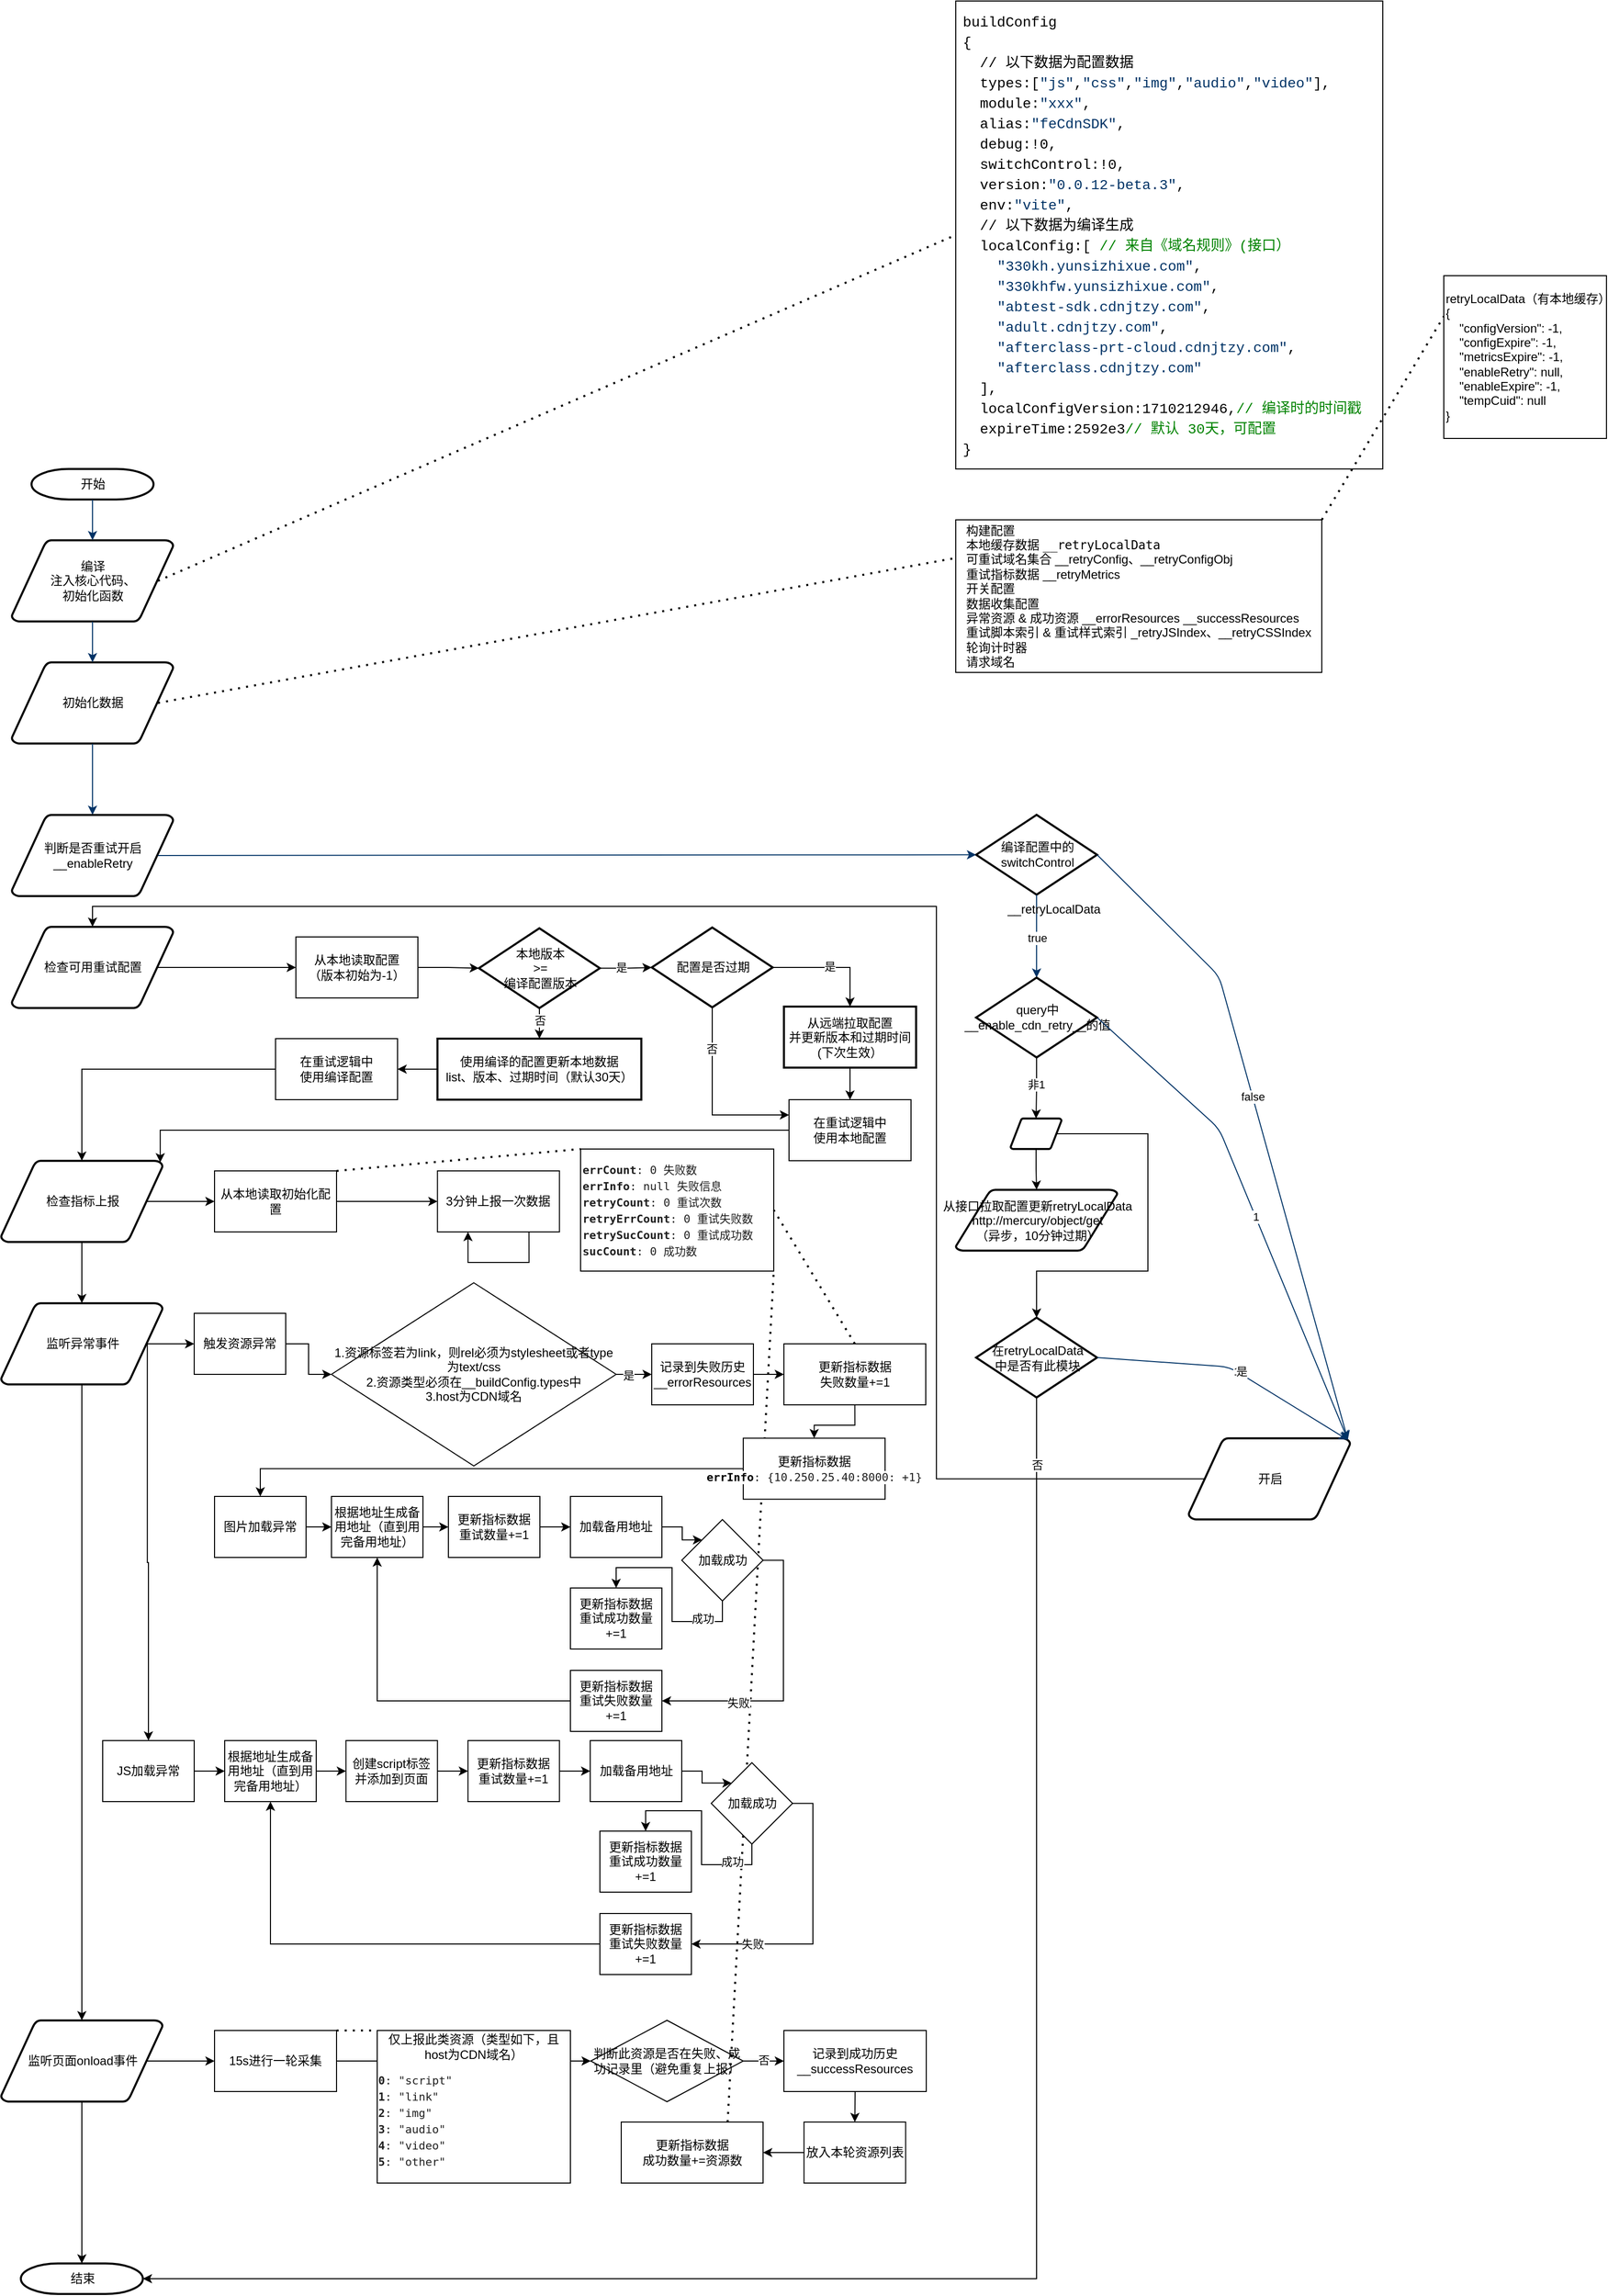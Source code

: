 <mxfile version="24.0.6" type="github">
  <diagram id="6a731a19-8d31-9384-78a2-239565b7b9f0" name="Page-1">
    <mxGraphModel dx="970" dy="1962" grid="1" gridSize="10" guides="1" tooltips="1" connect="1" arrows="1" fold="1" page="1" pageScale="1" pageWidth="1169" pageHeight="827" background="none" math="0" shadow="0">
      <root>
        <mxCell id="0" />
        <mxCell id="1" parent="0" />
        <mxCell id="2" value="开始" style="shape=mxgraph.flowchart.terminator;strokeWidth=2;gradientColor=none;gradientDirection=north;fontStyle=0;html=1;" parent="1" vertex="1">
          <mxGeometry x="260" y="60" width="120" height="30" as="geometry" />
        </mxCell>
        <mxCell id="3" value="编译&lt;div&gt;注入核心代码、&lt;/div&gt;&lt;div&gt;初始化函数&lt;/div&gt;" style="shape=mxgraph.flowchart.data;strokeWidth=2;gradientColor=none;gradientDirection=north;fontStyle=0;html=1;" parent="1" vertex="1">
          <mxGeometry x="240.5" y="130" width="159" height="80" as="geometry" />
        </mxCell>
        <mxCell id="F3HLiizGmxC90mqHzpDM-56" style="edgeStyle=orthogonalEdgeStyle;rounded=0;orthogonalLoop=1;jettySize=auto;html=1;exitX=0.905;exitY=0.5;exitDx=0;exitDy=0;exitPerimeter=0;entryX=0;entryY=0.5;entryDx=0;entryDy=0;" parent="1" source="4" target="F3HLiizGmxC90mqHzpDM-41" edge="1">
          <mxGeometry relative="1" as="geometry" />
        </mxCell>
        <mxCell id="4" value="检查可用重试配置" style="shape=mxgraph.flowchart.data;strokeWidth=2;gradientColor=none;gradientDirection=north;fontStyle=0;html=1;" parent="1" vertex="1">
          <mxGeometry x="240.5" y="510" width="159" height="80" as="geometry" />
        </mxCell>
        <mxCell id="5" value="初始化数据" style="shape=mxgraph.flowchart.data;strokeWidth=2;gradientColor=none;gradientDirection=north;fontStyle=0;html=1;" parent="1" vertex="1">
          <mxGeometry x="240.5" y="250" width="159" height="80" as="geometry" />
        </mxCell>
        <mxCell id="7" style="fontStyle=1;strokeColor=#003366;strokeWidth=1;html=1;" parent="1" source="2" target="3" edge="1">
          <mxGeometry relative="1" as="geometry" />
        </mxCell>
        <mxCell id="8" style="fontStyle=1;strokeColor=#003366;strokeWidth=1;html=1;" parent="1" source="3" target="5" edge="1">
          <mxGeometry relative="1" as="geometry" />
        </mxCell>
        <mxCell id="9" style="entryX=0.5;entryY=0;entryPerimeter=0;fontStyle=1;strokeColor=#003366;strokeWidth=1;html=1;entryDx=0;entryDy=0;" parent="1" source="5" target="1BIcpCfRkdnZa632O0yS-63" edge="1">
          <mxGeometry relative="1" as="geometry">
            <mxPoint x="320" y="390" as="targetPoint" />
          </mxGeometry>
        </mxCell>
        <mxCell id="40" value="结束" style="shape=mxgraph.flowchart.terminator;strokeWidth=2;gradientColor=none;gradientDirection=north;fontStyle=0;html=1;" parent="1" vertex="1">
          <mxGeometry x="249.5" y="1824" width="120" height="30" as="geometry" />
        </mxCell>
        <mxCell id="1BIcpCfRkdnZa632O0yS-56" value="&lt;div style=&quot;margin: 0px; padding: 0px 1em 0px 0em; border-radius: 0px; background: none rgb(255, 255, 255); border: 0px; inset: auto; float: none; height: auto; line-height: 20px; outline: 0px; overflow: visible; position: static; text-align: left; vertical-align: baseline; width: auto; box-sizing: content-box; font-family: Consolas, &amp;quot;Bitstream Vera Sans Mono&amp;quot;, &amp;quot;Courier New&amp;quot;, Courier, monospace; font-size: 14px; min-height: inherit; text-wrap: nowrap; color: rgb(51, 51, 51);&quot; data-bidi-marker=&quot;true&quot; class=&quot;line number1 index0 alt2&quot;&gt;&lt;code style=&quot;font-family: Consolas, &amp;quot;Bitstream Vera Sans Mono&amp;quot;, &amp;quot;Courier New&amp;quot;, Courier, monospace; border-radius: 0px; background: none; border: 0px; inset: auto; float: none; height: auto; line-height: 20px; margin: 0px; outline: 0px; overflow: visible; padding: 0px; position: static; vertical-align: baseline; width: auto; box-sizing: content-box; min-height: inherit; color: rgb(0, 0, 0) !important;&quot; class=&quot;js plain&quot;&gt;buildConfig&lt;/code&gt;&lt;/div&gt;&lt;div style=&quot;margin: 0px; padding: 0px 1em 0px 0em; border-radius: 0px; background: none rgb(255, 255, 255); border: 0px; inset: auto; float: none; height: auto; line-height: 20px; outline: 0px; overflow: visible; position: static; text-align: left; vertical-align: baseline; width: auto; box-sizing: content-box; font-family: Consolas, &amp;quot;Bitstream Vera Sans Mono&amp;quot;, &amp;quot;Courier New&amp;quot;, Courier, monospace; font-size: 14px; min-height: inherit; text-wrap: nowrap; color: rgb(51, 51, 51);&quot; data-bidi-marker=&quot;true&quot; class=&quot;line number1 index0 alt2&quot;&gt;&lt;code style=&quot;font-family: Consolas, &amp;quot;Bitstream Vera Sans Mono&amp;quot;, &amp;quot;Courier New&amp;quot;, Courier, monospace; border-radius: 0px; background: none; border: 0px; inset: auto; float: none; height: auto; line-height: 20px; margin: 0px; outline: 0px; overflow: visible; padding: 0px; position: static; vertical-align: baseline; width: auto; box-sizing: content-box; min-height: inherit; color: rgb(0, 0, 0) !important;&quot; class=&quot;js plain&quot;&gt;{&lt;/code&gt;&lt;/div&gt;&lt;div style=&quot;margin: 0px; padding: 0px 1em 0px 0em; border-radius: 0px; background: none rgb(255, 255, 255); border: 0px; inset: auto; float: none; height: auto; line-height: 20px; outline: 0px; overflow: visible; position: static; text-align: left; vertical-align: baseline; width: auto; box-sizing: content-box; font-family: Consolas, &amp;quot;Bitstream Vera Sans Mono&amp;quot;, &amp;quot;Courier New&amp;quot;, Courier, monospace; font-size: 14px; min-height: inherit; text-wrap: nowrap; color: rgb(51, 51, 51);&quot; data-bidi-marker=&quot;true&quot; class=&quot;line number1 index0 alt2&quot;&gt;&lt;code style=&quot;font-family: Consolas, &amp;quot;Bitstream Vera Sans Mono&amp;quot;, &amp;quot;Courier New&amp;quot;, Courier, monospace; border-radius: 0px; background: none; border: 0px; inset: auto; float: none; height: auto; line-height: 20px; margin: 0px; outline: 0px; overflow: visible; padding: 0px; position: static; vertical-align: baseline; width: auto; box-sizing: content-box; min-height: inherit; color: rgb(0, 0, 0) !important;&quot; class=&quot;js plain&quot;&gt;&amp;nbsp; // 以下数据为配置数据&lt;/code&gt;&lt;/div&gt;&lt;div style=&quot;margin: 0px; padding: 0px 1em 0px 0em; border-radius: 0px; background: none rgb(255, 255, 255); border: 0px; inset: auto; float: none; height: auto; line-height: 20px; outline: 0px; overflow: visible; position: static; text-align: left; vertical-align: baseline; width: auto; box-sizing: content-box; font-family: Consolas, &amp;quot;Bitstream Vera Sans Mono&amp;quot;, &amp;quot;Courier New&amp;quot;, Courier, monospace; font-size: 14px; min-height: inherit; text-wrap: nowrap; color: rgb(51, 51, 51);&quot; data-bidi-marker=&quot;true&quot; class=&quot;line number2 index1 alt1&quot;&gt;&lt;code style=&quot;font-family: Consolas, &amp;quot;Bitstream Vera Sans Mono&amp;quot;, &amp;quot;Courier New&amp;quot;, Courier, monospace; border-radius: 0px; background: none; border: 0px; inset: auto; float: none; height: auto; line-height: 20px; margin: 0px; outline: 0px; overflow: visible; padding: 0px; position: static; vertical-align: baseline; width: auto; box-sizing: content-box; min-height: inherit;&quot; class=&quot;js spaces&quot;&gt;&amp;nbsp;&amp;nbsp;&lt;/code&gt;&lt;code style=&quot;font-family: Consolas, &amp;quot;Bitstream Vera Sans Mono&amp;quot;, &amp;quot;Courier New&amp;quot;, Courier, monospace; border-radius: 0px; background: none; border: 0px; inset: auto; float: none; height: auto; line-height: 20px; margin: 0px; outline: 0px; overflow: visible; padding: 0px; position: static; vertical-align: baseline; width: auto; box-sizing: content-box; min-height: inherit; color: rgb(0, 0, 0) !important;&quot; class=&quot;js plain&quot;&gt;types:[&lt;/code&gt;&lt;code style=&quot;font-family: Consolas, &amp;quot;Bitstream Vera Sans Mono&amp;quot;, &amp;quot;Courier New&amp;quot;, Courier, monospace; border-radius: 0px; background: none; border: 0px; inset: auto; float: none; height: auto; line-height: 20px; margin: 0px; outline: 0px; overflow: visible; padding: 0px; position: static; vertical-align: baseline; width: auto; box-sizing: content-box; min-height: inherit; color: rgb(0, 51, 102) !important;&quot; class=&quot;js string&quot;&gt;&quot;js&quot;&lt;/code&gt;&lt;code style=&quot;font-family: Consolas, &amp;quot;Bitstream Vera Sans Mono&amp;quot;, &amp;quot;Courier New&amp;quot;, Courier, monospace; border-radius: 0px; background: none; border: 0px; inset: auto; float: none; height: auto; line-height: 20px; margin: 0px; outline: 0px; overflow: visible; padding: 0px; position: static; vertical-align: baseline; width: auto; box-sizing: content-box; min-height: inherit; color: rgb(0, 0, 0) !important;&quot; class=&quot;js plain&quot;&gt;,&lt;/code&gt;&lt;code style=&quot;font-family: Consolas, &amp;quot;Bitstream Vera Sans Mono&amp;quot;, &amp;quot;Courier New&amp;quot;, Courier, monospace; border-radius: 0px; background: none; border: 0px; inset: auto; float: none; height: auto; line-height: 20px; margin: 0px; outline: 0px; overflow: visible; padding: 0px; position: static; vertical-align: baseline; width: auto; box-sizing: content-box; min-height: inherit; color: rgb(0, 51, 102) !important;&quot; class=&quot;js string&quot;&gt;&quot;css&quot;&lt;/code&gt;&lt;code style=&quot;font-family: Consolas, &amp;quot;Bitstream Vera Sans Mono&amp;quot;, &amp;quot;Courier New&amp;quot;, Courier, monospace; border-radius: 0px; background: none; border: 0px; inset: auto; float: none; height: auto; line-height: 20px; margin: 0px; outline: 0px; overflow: visible; padding: 0px; position: static; vertical-align: baseline; width: auto; box-sizing: content-box; min-height: inherit; color: rgb(0, 0, 0) !important;&quot; class=&quot;js plain&quot;&gt;,&lt;/code&gt;&lt;code style=&quot;font-family: Consolas, &amp;quot;Bitstream Vera Sans Mono&amp;quot;, &amp;quot;Courier New&amp;quot;, Courier, monospace; border-radius: 0px; background: none; border: 0px; inset: auto; float: none; height: auto; line-height: 20px; margin: 0px; outline: 0px; overflow: visible; padding: 0px; position: static; vertical-align: baseline; width: auto; box-sizing: content-box; min-height: inherit; color: rgb(0, 51, 102) !important;&quot; class=&quot;js string&quot;&gt;&quot;img&quot;&lt;/code&gt;&lt;code style=&quot;font-family: Consolas, &amp;quot;Bitstream Vera Sans Mono&amp;quot;, &amp;quot;Courier New&amp;quot;, Courier, monospace; border-radius: 0px; background: none; border: 0px; inset: auto; float: none; height: auto; line-height: 20px; margin: 0px; outline: 0px; overflow: visible; padding: 0px; position: static; vertical-align: baseline; width: auto; box-sizing: content-box; min-height: inherit; color: rgb(0, 0, 0) !important;&quot; class=&quot;js plain&quot;&gt;,&lt;/code&gt;&lt;code style=&quot;font-family: Consolas, &amp;quot;Bitstream Vera Sans Mono&amp;quot;, &amp;quot;Courier New&amp;quot;, Courier, monospace; border-radius: 0px; background: none; border: 0px; inset: auto; float: none; height: auto; line-height: 20px; margin: 0px; outline: 0px; overflow: visible; padding: 0px; position: static; vertical-align: baseline; width: auto; box-sizing: content-box; min-height: inherit; color: rgb(0, 51, 102) !important;&quot; class=&quot;js string&quot;&gt;&quot;audio&quot;&lt;/code&gt;&lt;code style=&quot;font-family: Consolas, &amp;quot;Bitstream Vera Sans Mono&amp;quot;, &amp;quot;Courier New&amp;quot;, Courier, monospace; border-radius: 0px; background: none; border: 0px; inset: auto; float: none; height: auto; line-height: 20px; margin: 0px; outline: 0px; overflow: visible; padding: 0px; position: static; vertical-align: baseline; width: auto; box-sizing: content-box; min-height: inherit; color: rgb(0, 0, 0) !important;&quot; class=&quot;js plain&quot;&gt;,&lt;/code&gt;&lt;code style=&quot;font-family: Consolas, &amp;quot;Bitstream Vera Sans Mono&amp;quot;, &amp;quot;Courier New&amp;quot;, Courier, monospace; border-radius: 0px; background: none; border: 0px; inset: auto; float: none; height: auto; line-height: 20px; margin: 0px; outline: 0px; overflow: visible; padding: 0px; position: static; vertical-align: baseline; width: auto; box-sizing: content-box; min-height: inherit; color: rgb(0, 51, 102) !important;&quot; class=&quot;js string&quot;&gt;&quot;video&quot;&lt;/code&gt;&lt;code style=&quot;font-family: Consolas, &amp;quot;Bitstream Vera Sans Mono&amp;quot;, &amp;quot;Courier New&amp;quot;, Courier, monospace; border-radius: 0px; background: none; border: 0px; inset: auto; float: none; height: auto; line-height: 20px; margin: 0px; outline: 0px; overflow: visible; padding: 0px; position: static; vertical-align: baseline; width: auto; box-sizing: content-box; min-height: inherit; color: rgb(0, 0, 0) !important;&quot; class=&quot;js plain&quot;&gt;],&lt;/code&gt;&lt;/div&gt;&lt;div style=&quot;margin: 0px; padding: 0px 1em 0px 0em; border-radius: 0px; background: none rgb(255, 255, 255); border: 0px; inset: auto; float: none; height: auto; line-height: 20px; outline: 0px; overflow: visible; position: static; text-align: left; vertical-align: baseline; width: auto; box-sizing: content-box; font-family: Consolas, &amp;quot;Bitstream Vera Sans Mono&amp;quot;, &amp;quot;Courier New&amp;quot;, Courier, monospace; font-size: 14px; min-height: inherit; text-wrap: nowrap; color: rgb(51, 51, 51);&quot; data-bidi-marker=&quot;true&quot; class=&quot;line number3 index2 alt2&quot;&gt;&lt;code style=&quot;font-family: Consolas, &amp;quot;Bitstream Vera Sans Mono&amp;quot;, &amp;quot;Courier New&amp;quot;, Courier, monospace; border-radius: 0px; background: none; border: 0px; inset: auto; float: none; height: auto; line-height: 20px; margin: 0px; outline: 0px; overflow: visible; padding: 0px; position: static; vertical-align: baseline; width: auto; box-sizing: content-box; min-height: inherit;&quot; class=&quot;js spaces&quot;&gt;&amp;nbsp;&amp;nbsp;&lt;/code&gt;&lt;code style=&quot;font-family: Consolas, &amp;quot;Bitstream Vera Sans Mono&amp;quot;, &amp;quot;Courier New&amp;quot;, Courier, monospace; border-radius: 0px; background: none; border: 0px; inset: auto; float: none; height: auto; line-height: 20px; margin: 0px; outline: 0px; overflow: visible; padding: 0px; position: static; vertical-align: baseline; width: auto; box-sizing: content-box; min-height: inherit; color: rgb(0, 0, 0) !important;&quot; class=&quot;js plain&quot;&gt;module:&lt;/code&gt;&lt;code style=&quot;font-family: Consolas, &amp;quot;Bitstream Vera Sans Mono&amp;quot;, &amp;quot;Courier New&amp;quot;, Courier, monospace; border-radius: 0px; background: none; border: 0px; inset: auto; float: none; height: auto; line-height: 20px; margin: 0px; outline: 0px; overflow: visible; padding: 0px; position: static; vertical-align: baseline; width: auto; box-sizing: content-box; min-height: inherit; color: rgb(0, 51, 102) !important;&quot; class=&quot;js string&quot;&gt;&quot;xxx&quot;&lt;/code&gt;&lt;code style=&quot;font-family: Consolas, &amp;quot;Bitstream Vera Sans Mono&amp;quot;, &amp;quot;Courier New&amp;quot;, Courier, monospace; border-radius: 0px; background: none; border: 0px; inset: auto; float: none; height: auto; line-height: 20px; margin: 0px; outline: 0px; overflow: visible; padding: 0px; position: static; vertical-align: baseline; width: auto; box-sizing: content-box; min-height: inherit; color: rgb(0, 0, 0) !important;&quot; class=&quot;js plain&quot;&gt;,&lt;/code&gt;&lt;/div&gt;&lt;div style=&quot;margin: 0px; padding: 0px 1em 0px 0em; border-radius: 0px; background: none rgb(255, 255, 255); border: 0px; inset: auto; float: none; height: auto; line-height: 20px; outline: 0px; overflow: visible; position: static; text-align: left; vertical-align: baseline; width: auto; box-sizing: content-box; font-family: Consolas, &amp;quot;Bitstream Vera Sans Mono&amp;quot;, &amp;quot;Courier New&amp;quot;, Courier, monospace; font-size: 14px; min-height: inherit; text-wrap: nowrap; color: rgb(51, 51, 51);&quot; data-bidi-marker=&quot;true&quot; class=&quot;line number4 index3 alt1&quot;&gt;&lt;code style=&quot;font-family: Consolas, &amp;quot;Bitstream Vera Sans Mono&amp;quot;, &amp;quot;Courier New&amp;quot;, Courier, monospace; border-radius: 0px; background: none; border: 0px; inset: auto; float: none; height: auto; line-height: 20px; margin: 0px; outline: 0px; overflow: visible; padding: 0px; position: static; vertical-align: baseline; width: auto; box-sizing: content-box; min-height: inherit;&quot; class=&quot;js spaces&quot;&gt;&amp;nbsp;&amp;nbsp;&lt;/code&gt;&lt;code style=&quot;font-family: Consolas, &amp;quot;Bitstream Vera Sans Mono&amp;quot;, &amp;quot;Courier New&amp;quot;, Courier, monospace; border-radius: 0px; background: none; border: 0px; inset: auto; float: none; height: auto; line-height: 20px; margin: 0px; outline: 0px; overflow: visible; padding: 0px; position: static; vertical-align: baseline; width: auto; box-sizing: content-box; min-height: inherit; color: rgb(0, 0, 0) !important;&quot; class=&quot;js plain&quot;&gt;alias:&lt;/code&gt;&lt;code style=&quot;font-family: Consolas, &amp;quot;Bitstream Vera Sans Mono&amp;quot;, &amp;quot;Courier New&amp;quot;, Courier, monospace; border-radius: 0px; background: none; border: 0px; inset: auto; float: none; height: auto; line-height: 20px; margin: 0px; outline: 0px; overflow: visible; padding: 0px; position: static; vertical-align: baseline; width: auto; box-sizing: content-box; min-height: inherit; color: rgb(0, 51, 102) !important;&quot; class=&quot;js string&quot;&gt;&quot;feCdnSDK&quot;&lt;/code&gt;&lt;code style=&quot;font-family: Consolas, &amp;quot;Bitstream Vera Sans Mono&amp;quot;, &amp;quot;Courier New&amp;quot;, Courier, monospace; border-radius: 0px; background: none; border: 0px; inset: auto; float: none; height: auto; line-height: 20px; margin: 0px; outline: 0px; overflow: visible; padding: 0px; position: static; vertical-align: baseline; width: auto; box-sizing: content-box; min-height: inherit; color: rgb(0, 0, 0) !important;&quot; class=&quot;js plain&quot;&gt;,&lt;/code&gt;&lt;/div&gt;&lt;div style=&quot;margin: 0px; padding: 0px 1em 0px 0em; border-radius: 0px; background: none rgb(255, 255, 255); border: 0px; inset: auto; float: none; height: auto; line-height: 20px; outline: 0px; overflow: visible; position: static; text-align: left; vertical-align: baseline; width: auto; box-sizing: content-box; font-family: Consolas, &amp;quot;Bitstream Vera Sans Mono&amp;quot;, &amp;quot;Courier New&amp;quot;, Courier, monospace; font-size: 14px; min-height: inherit; text-wrap: nowrap; color: rgb(51, 51, 51);&quot; data-bidi-marker=&quot;true&quot; class=&quot;line number5 index4 alt2&quot;&gt;&lt;code style=&quot;font-family: Consolas, &amp;quot;Bitstream Vera Sans Mono&amp;quot;, &amp;quot;Courier New&amp;quot;, Courier, monospace; border-radius: 0px; background: none; border: 0px; inset: auto; float: none; height: auto; line-height: 20px; margin: 0px; outline: 0px; overflow: visible; padding: 0px; position: static; vertical-align: baseline; width: auto; box-sizing: content-box; min-height: inherit;&quot; class=&quot;js spaces&quot;&gt;&amp;nbsp;&amp;nbsp;&lt;/code&gt;&lt;code style=&quot;font-family: Consolas, &amp;quot;Bitstream Vera Sans Mono&amp;quot;, &amp;quot;Courier New&amp;quot;, Courier, monospace; border-radius: 0px; background: none; border: 0px; inset: auto; float: none; height: auto; line-height: 20px; margin: 0px; outline: 0px; overflow: visible; padding: 0px; position: static; vertical-align: baseline; width: auto; box-sizing: content-box; min-height: inherit; color: rgb(0, 0, 0) !important;&quot; class=&quot;js plain&quot;&gt;debug:!0,&lt;/code&gt;&lt;/div&gt;&lt;div style=&quot;margin: 0px; padding: 0px 1em 0px 0em; border-radius: 0px; background: none rgb(255, 255, 255); border: 0px; inset: auto; float: none; height: auto; line-height: 20px; outline: 0px; overflow: visible; position: static; text-align: left; vertical-align: baseline; width: auto; box-sizing: content-box; font-family: Consolas, &amp;quot;Bitstream Vera Sans Mono&amp;quot;, &amp;quot;Courier New&amp;quot;, Courier, monospace; font-size: 14px; min-height: inherit; text-wrap: nowrap; color: rgb(51, 51, 51);&quot; data-bidi-marker=&quot;true&quot; class=&quot;line number6 index5 alt1&quot;&gt;&lt;code style=&quot;font-family: Consolas, &amp;quot;Bitstream Vera Sans Mono&amp;quot;, &amp;quot;Courier New&amp;quot;, Courier, monospace; border-radius: 0px; background: none; border: 0px; inset: auto; float: none; height: auto; line-height: 20px; margin: 0px; outline: 0px; overflow: visible; padding: 0px; position: static; vertical-align: baseline; width: auto; box-sizing: content-box; min-height: inherit;&quot; class=&quot;js spaces&quot;&gt;&amp;nbsp;&amp;nbsp;&lt;/code&gt;&lt;code style=&quot;font-family: Consolas, &amp;quot;Bitstream Vera Sans Mono&amp;quot;, &amp;quot;Courier New&amp;quot;, Courier, monospace; border-radius: 0px; background: none; border: 0px; inset: auto; float: none; height: auto; line-height: 20px; margin: 0px; outline: 0px; overflow: visible; padding: 0px; position: static; vertical-align: baseline; width: auto; box-sizing: content-box; min-height: inherit; color: rgb(0, 0, 0) !important;&quot; class=&quot;js plain&quot;&gt;switchControl:!0,&lt;/code&gt;&lt;/div&gt;&lt;div style=&quot;margin: 0px; padding: 0px 1em 0px 0em; border-radius: 0px; background: none rgb(255, 255, 255); border: 0px; inset: auto; float: none; height: auto; line-height: 20px; outline: 0px; overflow: visible; position: static; text-align: left; vertical-align: baseline; width: auto; box-sizing: content-box; font-family: Consolas, &amp;quot;Bitstream Vera Sans Mono&amp;quot;, &amp;quot;Courier New&amp;quot;, Courier, monospace; font-size: 14px; min-height: inherit; text-wrap: nowrap; color: rgb(51, 51, 51);&quot; data-bidi-marker=&quot;true&quot; class=&quot;line number7 index6 alt2&quot;&gt;&lt;code style=&quot;font-family: Consolas, &amp;quot;Bitstream Vera Sans Mono&amp;quot;, &amp;quot;Courier New&amp;quot;, Courier, monospace; border-radius: 0px; background: none; border: 0px; inset: auto; float: none; height: auto; line-height: 20px; margin: 0px; outline: 0px; overflow: visible; padding: 0px; position: static; vertical-align: baseline; width: auto; box-sizing: content-box; min-height: inherit;&quot; class=&quot;js spaces&quot;&gt;&amp;nbsp;&amp;nbsp;&lt;/code&gt;&lt;code style=&quot;font-family: Consolas, &amp;quot;Bitstream Vera Sans Mono&amp;quot;, &amp;quot;Courier New&amp;quot;, Courier, monospace; border-radius: 0px; background: none; border: 0px; inset: auto; float: none; height: auto; line-height: 20px; margin: 0px; outline: 0px; overflow: visible; padding: 0px; position: static; vertical-align: baseline; width: auto; box-sizing: content-box; min-height: inherit; color: rgb(0, 0, 0) !important;&quot; class=&quot;js plain&quot;&gt;version:&lt;/code&gt;&lt;code style=&quot;font-family: Consolas, &amp;quot;Bitstream Vera Sans Mono&amp;quot;, &amp;quot;Courier New&amp;quot;, Courier, monospace; border-radius: 0px; background: none; border: 0px; inset: auto; float: none; height: auto; line-height: 20px; margin: 0px; outline: 0px; overflow: visible; padding: 0px; position: static; vertical-align: baseline; width: auto; box-sizing: content-box; min-height: inherit; color: rgb(0, 51, 102) !important;&quot; class=&quot;js string&quot;&gt;&quot;0.0.12-beta.3&quot;&lt;/code&gt;&lt;code style=&quot;font-family: Consolas, &amp;quot;Bitstream Vera Sans Mono&amp;quot;, &amp;quot;Courier New&amp;quot;, Courier, monospace; border-radius: 0px; background: none; border: 0px; inset: auto; float: none; height: auto; line-height: 20px; margin: 0px; outline: 0px; overflow: visible; padding: 0px; position: static; vertical-align: baseline; width: auto; box-sizing: content-box; min-height: inherit; color: rgb(0, 0, 0) !important;&quot; class=&quot;js plain&quot;&gt;,&lt;/code&gt;&lt;/div&gt;&lt;div style=&quot;margin: 0px; padding: 0px 1em 0px 0em; border-radius: 0px; background: none rgb(255, 255, 255); border: 0px; inset: auto; float: none; height: auto; line-height: 20px; outline: 0px; overflow: visible; position: static; text-align: left; vertical-align: baseline; width: auto; box-sizing: content-box; font-family: Consolas, &amp;quot;Bitstream Vera Sans Mono&amp;quot;, &amp;quot;Courier New&amp;quot;, Courier, monospace; font-size: 14px; min-height: inherit; text-wrap: nowrap; color: rgb(51, 51, 51);&quot; data-bidi-marker=&quot;true&quot; class=&quot;line number8 index7 alt1&quot;&gt;&lt;code style=&quot;font-family: Consolas, &amp;quot;Bitstream Vera Sans Mono&amp;quot;, &amp;quot;Courier New&amp;quot;, Courier, monospace; border-radius: 0px; background: none; border: 0px; inset: auto; float: none; height: auto; line-height: 20px; margin: 0px; outline: 0px; overflow: visible; padding: 0px; position: static; vertical-align: baseline; width: auto; box-sizing: content-box; min-height: inherit;&quot; class=&quot;js spaces&quot;&gt;&amp;nbsp;&amp;nbsp;&lt;/code&gt;&lt;code style=&quot;font-family: Consolas, &amp;quot;Bitstream Vera Sans Mono&amp;quot;, &amp;quot;Courier New&amp;quot;, Courier, monospace; border-radius: 0px; background: none; border: 0px; inset: auto; float: none; height: auto; line-height: 20px; margin: 0px; outline: 0px; overflow: visible; padding: 0px; position: static; vertical-align: baseline; width: auto; box-sizing: content-box; min-height: inherit; color: rgb(0, 0, 0) !important;&quot; class=&quot;js plain&quot;&gt;env:&lt;/code&gt;&lt;code style=&quot;font-family: Consolas, &amp;quot;Bitstream Vera Sans Mono&amp;quot;, &amp;quot;Courier New&amp;quot;, Courier, monospace; border-radius: 0px; background: none; border: 0px; inset: auto; float: none; height: auto; line-height: 20px; margin: 0px; outline: 0px; overflow: visible; padding: 0px; position: static; vertical-align: baseline; width: auto; box-sizing: content-box; min-height: inherit; color: rgb(0, 51, 102) !important;&quot; class=&quot;js string&quot;&gt;&quot;vite&quot;&lt;/code&gt;&lt;code style=&quot;font-family: Consolas, &amp;quot;Bitstream Vera Sans Mono&amp;quot;, &amp;quot;Courier New&amp;quot;, Courier, monospace; border-radius: 0px; background: none; border: 0px; inset: auto; float: none; height: auto; line-height: 20px; margin: 0px; outline: 0px; overflow: visible; padding: 0px; position: static; vertical-align: baseline; width: auto; box-sizing: content-box; min-height: inherit; color: rgb(0, 0, 0) !important;&quot; class=&quot;js plain&quot;&gt;,&lt;/code&gt;&lt;/div&gt;&lt;div style=&quot;margin: 0px; padding: 0px 1em 0px 0em; border-radius: 0px; background: none rgb(255, 255, 255); border: 0px; inset: auto; float: none; height: auto; line-height: 20px; outline: 0px; overflow: visible; position: static; text-align: left; vertical-align: baseline; width: auto; box-sizing: content-box; font-family: Consolas, &amp;quot;Bitstream Vera Sans Mono&amp;quot;, &amp;quot;Courier New&amp;quot;, Courier, monospace; font-size: 14px; min-height: inherit; text-wrap: nowrap;&quot; data-bidi-marker=&quot;true&quot; class=&quot;line number8 index7 alt1&quot;&gt;&amp;nbsp; // 以下数据为编译生成&lt;/div&gt;&lt;div style=&quot;margin: 0px; padding: 0px 1em 0px 0em; border-radius: 0px; background: none rgb(255, 255, 255); border: 0px; inset: auto; float: none; height: auto; line-height: 20px; outline: 0px; overflow: visible; position: static; text-align: left; vertical-align: baseline; width: auto; box-sizing: content-box; font-family: Consolas, &amp;quot;Bitstream Vera Sans Mono&amp;quot;, &amp;quot;Courier New&amp;quot;, Courier, monospace; font-size: 14px; min-height: inherit; text-wrap: nowrap; color: rgb(51, 51, 51);&quot; data-bidi-marker=&quot;true&quot; class=&quot;line number9 index8 alt2&quot;&gt;&lt;code style=&quot;font-family: Consolas, &amp;quot;Bitstream Vera Sans Mono&amp;quot;, &amp;quot;Courier New&amp;quot;, Courier, monospace; border-radius: 0px; background: none; border: 0px; inset: auto; float: none; height: auto; line-height: 20px; margin: 0px; outline: 0px; overflow: visible; padding: 0px; position: static; vertical-align: baseline; width: auto; box-sizing: content-box; min-height: inherit;&quot; class=&quot;js spaces&quot;&gt;&amp;nbsp;&amp;nbsp;&lt;/code&gt;&lt;code style=&quot;font-family: Consolas, &amp;quot;Bitstream Vera Sans Mono&amp;quot;, &amp;quot;Courier New&amp;quot;, Courier, monospace; border-radius: 0px; background: none; border: 0px; inset: auto; float: none; height: auto; line-height: 20px; margin: 0px; outline: 0px; overflow: visible; padding: 0px; position: static; vertical-align: baseline; width: auto; box-sizing: content-box; min-height: inherit; color: rgb(0, 0, 0) !important;&quot; class=&quot;js plain&quot;&gt;localConfig:[&amp;nbsp;&lt;/code&gt;&lt;code style=&quot;font-family: Consolas, &amp;quot;Bitstream Vera Sans Mono&amp;quot;, &amp;quot;Courier New&amp;quot;, Courier, monospace; border-radius: 0px; background: none; border: 0px; inset: auto; float: none; height: auto; line-height: 20px; margin: 0px; outline: 0px; overflow: visible; padding: 0px; position: static; vertical-align: baseline; width: auto; box-sizing: content-box; min-height: inherit; color: rgb(0, 130, 0) !important;&quot; class=&quot;js comments&quot;&gt;// 来自《域名规则》(接口）&lt;/code&gt;&lt;/div&gt;&lt;div style=&quot;margin: 0px; padding: 0px 1em 0px 0em; border-radius: 0px; background: none rgb(255, 255, 255); border: 0px; inset: auto; float: none; height: auto; line-height: 20px; outline: 0px; overflow: visible; position: static; text-align: left; vertical-align: baseline; width: auto; box-sizing: content-box; font-family: Consolas, &amp;quot;Bitstream Vera Sans Mono&amp;quot;, &amp;quot;Courier New&amp;quot;, Courier, monospace; font-size: 14px; min-height: inherit; text-wrap: nowrap; color: rgb(51, 51, 51);&quot; data-bidi-marker=&quot;true&quot; class=&quot;line number10 index9 alt1&quot;&gt;&lt;code style=&quot;font-family: Consolas, &amp;quot;Bitstream Vera Sans Mono&amp;quot;, &amp;quot;Courier New&amp;quot;, Courier, monospace; border-radius: 0px; background: none; border: 0px; inset: auto; float: none; height: auto; line-height: 20px; margin: 0px; outline: 0px; overflow: visible; padding: 0px; position: static; vertical-align: baseline; width: auto; box-sizing: content-box; min-height: inherit;&quot; class=&quot;js spaces&quot;&gt;&amp;nbsp;&amp;nbsp;&amp;nbsp;&amp;nbsp;&lt;/code&gt;&lt;code style=&quot;font-family: Consolas, &amp;quot;Bitstream Vera Sans Mono&amp;quot;, &amp;quot;Courier New&amp;quot;, Courier, monospace; border-radius: 0px; background: none; border: 0px; inset: auto; float: none; height: auto; line-height: 20px; margin: 0px; outline: 0px; overflow: visible; padding: 0px; position: static; vertical-align: baseline; width: auto; box-sizing: content-box; min-height: inherit; color: rgb(0, 51, 102) !important;&quot; class=&quot;js string&quot;&gt;&quot;330kh.yunsizhixue.com&quot;&lt;/code&gt;&lt;code style=&quot;font-family: Consolas, &amp;quot;Bitstream Vera Sans Mono&amp;quot;, &amp;quot;Courier New&amp;quot;, Courier, monospace; border-radius: 0px; background: none; border: 0px; inset: auto; float: none; height: auto; line-height: 20px; margin: 0px; outline: 0px; overflow: visible; padding: 0px; position: static; vertical-align: baseline; width: auto; box-sizing: content-box; min-height: inherit; color: rgb(0, 0, 0) !important;&quot; class=&quot;js plain&quot;&gt;,&lt;/code&gt;&lt;/div&gt;&lt;div style=&quot;margin: 0px; padding: 0px 1em 0px 0em; border-radius: 0px; background: none rgb(255, 255, 255); border: 0px; inset: auto; float: none; height: auto; line-height: 20px; outline: 0px; overflow: visible; position: static; text-align: left; vertical-align: baseline; width: auto; box-sizing: content-box; font-family: Consolas, &amp;quot;Bitstream Vera Sans Mono&amp;quot;, &amp;quot;Courier New&amp;quot;, Courier, monospace; font-size: 14px; min-height: inherit; text-wrap: nowrap; color: rgb(51, 51, 51);&quot; data-bidi-marker=&quot;true&quot; class=&quot;line number11 index10 alt2&quot;&gt;&lt;code style=&quot;font-family: Consolas, &amp;quot;Bitstream Vera Sans Mono&amp;quot;, &amp;quot;Courier New&amp;quot;, Courier, monospace; border-radius: 0px; background: none; border: 0px; inset: auto; float: none; height: auto; line-height: 20px; margin: 0px; outline: 0px; overflow: visible; padding: 0px; position: static; vertical-align: baseline; width: auto; box-sizing: content-box; min-height: inherit;&quot; class=&quot;js spaces&quot;&gt;&amp;nbsp;&amp;nbsp;&amp;nbsp;&amp;nbsp;&lt;/code&gt;&lt;code style=&quot;font-family: Consolas, &amp;quot;Bitstream Vera Sans Mono&amp;quot;, &amp;quot;Courier New&amp;quot;, Courier, monospace; border-radius: 0px; background: none; border: 0px; inset: auto; float: none; height: auto; line-height: 20px; margin: 0px; outline: 0px; overflow: visible; padding: 0px; position: static; vertical-align: baseline; width: auto; box-sizing: content-box; min-height: inherit; color: rgb(0, 51, 102) !important;&quot; class=&quot;js string&quot;&gt;&quot;330khfw.yunsizhixue.com&quot;&lt;/code&gt;&lt;code style=&quot;font-family: Consolas, &amp;quot;Bitstream Vera Sans Mono&amp;quot;, &amp;quot;Courier New&amp;quot;, Courier, monospace; border-radius: 0px; background: none; border: 0px; inset: auto; float: none; height: auto; line-height: 20px; margin: 0px; outline: 0px; overflow: visible; padding: 0px; position: static; vertical-align: baseline; width: auto; box-sizing: content-box; min-height: inherit; color: rgb(0, 0, 0) !important;&quot; class=&quot;js plain&quot;&gt;,&lt;/code&gt;&lt;/div&gt;&lt;div style=&quot;margin: 0px; padding: 0px 1em 0px 0em; border-radius: 0px; background: none rgb(255, 255, 255); border: 0px; inset: auto; float: none; height: auto; line-height: 20px; outline: 0px; overflow: visible; position: static; text-align: left; vertical-align: baseline; width: auto; box-sizing: content-box; font-family: Consolas, &amp;quot;Bitstream Vera Sans Mono&amp;quot;, &amp;quot;Courier New&amp;quot;, Courier, monospace; font-size: 14px; min-height: inherit; text-wrap: nowrap; color: rgb(51, 51, 51);&quot; data-bidi-marker=&quot;true&quot; class=&quot;line number12 index11 alt1&quot;&gt;&lt;code style=&quot;font-family: Consolas, &amp;quot;Bitstream Vera Sans Mono&amp;quot;, &amp;quot;Courier New&amp;quot;, Courier, monospace; border-radius: 0px; background: none; border: 0px; inset: auto; float: none; height: auto; line-height: 20px; margin: 0px; outline: 0px; overflow: visible; padding: 0px; position: static; vertical-align: baseline; width: auto; box-sizing: content-box; min-height: inherit;&quot; class=&quot;js spaces&quot;&gt;&amp;nbsp;&amp;nbsp;&amp;nbsp;&amp;nbsp;&lt;/code&gt;&lt;code style=&quot;font-family: Consolas, &amp;quot;Bitstream Vera Sans Mono&amp;quot;, &amp;quot;Courier New&amp;quot;, Courier, monospace; border-radius: 0px; background: none; border: 0px; inset: auto; float: none; height: auto; line-height: 20px; margin: 0px; outline: 0px; overflow: visible; padding: 0px; position: static; vertical-align: baseline; width: auto; box-sizing: content-box; min-height: inherit; color: rgb(0, 51, 102) !important;&quot; class=&quot;js string&quot;&gt;&quot;abtest-sdk.cdnjtzy.com&quot;&lt;/code&gt;&lt;code style=&quot;font-family: Consolas, &amp;quot;Bitstream Vera Sans Mono&amp;quot;, &amp;quot;Courier New&amp;quot;, Courier, monospace; border-radius: 0px; background: none; border: 0px; inset: auto; float: none; height: auto; line-height: 20px; margin: 0px; outline: 0px; overflow: visible; padding: 0px; position: static; vertical-align: baseline; width: auto; box-sizing: content-box; min-height: inherit; color: rgb(0, 0, 0) !important;&quot; class=&quot;js plain&quot;&gt;,&lt;/code&gt;&lt;/div&gt;&lt;div style=&quot;margin: 0px; padding: 0px 1em 0px 0em; border-radius: 0px; background: none rgb(255, 255, 255); border: 0px; inset: auto; float: none; height: auto; line-height: 20px; outline: 0px; overflow: visible; position: static; text-align: left; vertical-align: baseline; width: auto; box-sizing: content-box; font-family: Consolas, &amp;quot;Bitstream Vera Sans Mono&amp;quot;, &amp;quot;Courier New&amp;quot;, Courier, monospace; font-size: 14px; min-height: inherit; text-wrap: nowrap; color: rgb(51, 51, 51);&quot; data-bidi-marker=&quot;true&quot; class=&quot;line number13 index12 alt2&quot;&gt;&lt;code style=&quot;font-family: Consolas, &amp;quot;Bitstream Vera Sans Mono&amp;quot;, &amp;quot;Courier New&amp;quot;, Courier, monospace; border-radius: 0px; background: none; border: 0px; inset: auto; float: none; height: auto; line-height: 20px; margin: 0px; outline: 0px; overflow: visible; padding: 0px; position: static; vertical-align: baseline; width: auto; box-sizing: content-box; min-height: inherit;&quot; class=&quot;js spaces&quot;&gt;&amp;nbsp;&amp;nbsp;&amp;nbsp;&amp;nbsp;&lt;/code&gt;&lt;code style=&quot;font-family: Consolas, &amp;quot;Bitstream Vera Sans Mono&amp;quot;, &amp;quot;Courier New&amp;quot;, Courier, monospace; border-radius: 0px; background: none; border: 0px; inset: auto; float: none; height: auto; line-height: 20px; margin: 0px; outline: 0px; overflow: visible; padding: 0px; position: static; vertical-align: baseline; width: auto; box-sizing: content-box; min-height: inherit; color: rgb(0, 51, 102) !important;&quot; class=&quot;js string&quot;&gt;&quot;adult.cdnjtzy.com&quot;&lt;/code&gt;&lt;code style=&quot;font-family: Consolas, &amp;quot;Bitstream Vera Sans Mono&amp;quot;, &amp;quot;Courier New&amp;quot;, Courier, monospace; border-radius: 0px; background: none; border: 0px; inset: auto; float: none; height: auto; line-height: 20px; margin: 0px; outline: 0px; overflow: visible; padding: 0px; position: static; vertical-align: baseline; width: auto; box-sizing: content-box; min-height: inherit; color: rgb(0, 0, 0) !important;&quot; class=&quot;js plain&quot;&gt;,&lt;/code&gt;&lt;/div&gt;&lt;div style=&quot;margin: 0px; padding: 0px 1em 0px 0em; border-radius: 0px; background: none rgb(255, 255, 255); border: 0px; inset: auto; float: none; height: auto; line-height: 20px; outline: 0px; overflow: visible; position: static; text-align: left; vertical-align: baseline; width: auto; box-sizing: content-box; font-family: Consolas, &amp;quot;Bitstream Vera Sans Mono&amp;quot;, &amp;quot;Courier New&amp;quot;, Courier, monospace; font-size: 14px; min-height: inherit; text-wrap: nowrap; color: rgb(51, 51, 51);&quot; data-bidi-marker=&quot;true&quot; class=&quot;line number14 index13 alt1&quot;&gt;&lt;code style=&quot;font-family: Consolas, &amp;quot;Bitstream Vera Sans Mono&amp;quot;, &amp;quot;Courier New&amp;quot;, Courier, monospace; border-radius: 0px; background: none; border: 0px; inset: auto; float: none; height: auto; line-height: 20px; margin: 0px; outline: 0px; overflow: visible; padding: 0px; position: static; vertical-align: baseline; width: auto; box-sizing: content-box; min-height: inherit;&quot; class=&quot;js spaces&quot;&gt;&amp;nbsp;&amp;nbsp;&amp;nbsp;&amp;nbsp;&lt;/code&gt;&lt;code style=&quot;font-family: Consolas, &amp;quot;Bitstream Vera Sans Mono&amp;quot;, &amp;quot;Courier New&amp;quot;, Courier, monospace; border-radius: 0px; background: none; border: 0px; inset: auto; float: none; height: auto; line-height: 20px; margin: 0px; outline: 0px; overflow: visible; padding: 0px; position: static; vertical-align: baseline; width: auto; box-sizing: content-box; min-height: inherit; color: rgb(0, 51, 102) !important;&quot; class=&quot;js string&quot;&gt;&quot;afterclass-prt-cloud.cdnjtzy.com&quot;&lt;/code&gt;&lt;code style=&quot;font-family: Consolas, &amp;quot;Bitstream Vera Sans Mono&amp;quot;, &amp;quot;Courier New&amp;quot;, Courier, monospace; border-radius: 0px; background: none; border: 0px; inset: auto; float: none; height: auto; line-height: 20px; margin: 0px; outline: 0px; overflow: visible; padding: 0px; position: static; vertical-align: baseline; width: auto; box-sizing: content-box; min-height: inherit; color: rgb(0, 0, 0) !important;&quot; class=&quot;js plain&quot;&gt;,&lt;/code&gt;&lt;/div&gt;&lt;div style=&quot;margin: 0px; padding: 0px 1em 0px 0em; border-radius: 0px; background: none rgb(255, 255, 255); border: 0px; inset: auto; float: none; height: auto; line-height: 20px; outline: 0px; overflow: visible; position: static; text-align: left; vertical-align: baseline; width: auto; box-sizing: content-box; font-family: Consolas, &amp;quot;Bitstream Vera Sans Mono&amp;quot;, &amp;quot;Courier New&amp;quot;, Courier, monospace; font-size: 14px; min-height: inherit; text-wrap: nowrap; color: rgb(51, 51, 51);&quot; data-bidi-marker=&quot;true&quot; class=&quot;line number15 index14 alt2&quot;&gt;&lt;code style=&quot;font-family: Consolas, &amp;quot;Bitstream Vera Sans Mono&amp;quot;, &amp;quot;Courier New&amp;quot;, Courier, monospace; border-radius: 0px; background: none; border: 0px; inset: auto; float: none; height: auto; line-height: 20px; margin: 0px; outline: 0px; overflow: visible; padding: 0px; position: static; vertical-align: baseline; width: auto; box-sizing: content-box; min-height: inherit;&quot; class=&quot;js spaces&quot;&gt;&amp;nbsp;&amp;nbsp;&amp;nbsp;&amp;nbsp;&lt;/code&gt;&lt;code style=&quot;font-family: Consolas, &amp;quot;Bitstream Vera Sans Mono&amp;quot;, &amp;quot;Courier New&amp;quot;, Courier, monospace; border-radius: 0px; background: none; border: 0px; inset: auto; float: none; height: auto; line-height: 20px; margin: 0px; outline: 0px; overflow: visible; padding: 0px; position: static; vertical-align: baseline; width: auto; box-sizing: content-box; min-height: inherit; color: rgb(0, 51, 102) !important;&quot; class=&quot;js string&quot;&gt;&quot;afterclass.cdnjtzy.com&quot;&lt;/code&gt;&lt;/div&gt;&lt;div style=&quot;margin: 0px; padding: 0px 1em 0px 0em; border-radius: 0px; background: none rgb(255, 255, 255); border: 0px; inset: auto; float: none; height: auto; line-height: 20px; outline: 0px; overflow: visible; position: static; text-align: left; vertical-align: baseline; width: auto; box-sizing: content-box; font-family: Consolas, &amp;quot;Bitstream Vera Sans Mono&amp;quot;, &amp;quot;Courier New&amp;quot;, Courier, monospace; font-size: 14px; min-height: inherit; text-wrap: nowrap; color: rgb(51, 51, 51);&quot; data-bidi-marker=&quot;true&quot; class=&quot;line number16 index15 alt1&quot;&gt;&lt;code style=&quot;font-family: Consolas, &amp;quot;Bitstream Vera Sans Mono&amp;quot;, &amp;quot;Courier New&amp;quot;, Courier, monospace; border-radius: 0px; background: none; border: 0px; inset: auto; float: none; height: auto; line-height: 20px; margin: 0px; outline: 0px; overflow: visible; padding: 0px; position: static; vertical-align: baseline; width: auto; box-sizing: content-box; min-height: inherit;&quot; class=&quot;js spaces&quot;&gt;&amp;nbsp;&amp;nbsp;&lt;/code&gt;&lt;code style=&quot;font-family: Consolas, &amp;quot;Bitstream Vera Sans Mono&amp;quot;, &amp;quot;Courier New&amp;quot;, Courier, monospace; border-radius: 0px; background: none; border: 0px; inset: auto; float: none; height: auto; line-height: 20px; margin: 0px; outline: 0px; overflow: visible; padding: 0px; position: static; vertical-align: baseline; width: auto; box-sizing: content-box; min-height: inherit; color: rgb(0, 0, 0) !important;&quot; class=&quot;js plain&quot;&gt;],&lt;/code&gt;&lt;/div&gt;&lt;div style=&quot;margin: 0px; padding: 0px 1em 0px 0em; border-radius: 0px; background: none rgb(255, 255, 255); border: 0px; inset: auto; float: none; height: auto; line-height: 20px; outline: 0px; overflow: visible; position: static; text-align: left; vertical-align: baseline; width: auto; box-sizing: content-box; font-family: Consolas, &amp;quot;Bitstream Vera Sans Mono&amp;quot;, &amp;quot;Courier New&amp;quot;, Courier, monospace; font-size: 14px; min-height: inherit; text-wrap: nowrap; color: rgb(51, 51, 51);&quot; data-bidi-marker=&quot;true&quot; class=&quot;line number17 index16 alt2&quot;&gt;&lt;code style=&quot;font-family: Consolas, &amp;quot;Bitstream Vera Sans Mono&amp;quot;, &amp;quot;Courier New&amp;quot;, Courier, monospace; border-radius: 0px; background: none; border: 0px; inset: auto; float: none; height: auto; line-height: 20px; margin: 0px; outline: 0px; overflow: visible; padding: 0px; position: static; vertical-align: baseline; width: auto; box-sizing: content-box; min-height: inherit;&quot; class=&quot;js spaces&quot;&gt;&amp;nbsp;&amp;nbsp;&lt;/code&gt;&lt;code style=&quot;font-family: Consolas, &amp;quot;Bitstream Vera Sans Mono&amp;quot;, &amp;quot;Courier New&amp;quot;, Courier, monospace; border-radius: 0px; background: none; border: 0px; inset: auto; float: none; height: auto; line-height: 20px; margin: 0px; outline: 0px; overflow: visible; padding: 0px; position: static; vertical-align: baseline; width: auto; box-sizing: content-box; min-height: inherit; color: rgb(0, 0, 0) !important;&quot; class=&quot;js plain&quot;&gt;localConfigVersion:1710212946,&lt;/code&gt;&lt;code style=&quot;font-family: Consolas, &amp;quot;Bitstream Vera Sans Mono&amp;quot;, &amp;quot;Courier New&amp;quot;, Courier, monospace; border-radius: 0px; background: none; border: 0px; inset: auto; float: none; height: auto; line-height: 20px; margin: 0px; outline: 0px; overflow: visible; padding: 0px; position: static; vertical-align: baseline; width: auto; box-sizing: content-box; min-height: inherit; color: rgb(0, 130, 0) !important;&quot; class=&quot;js comments&quot;&gt;// 编译时的时间戳&lt;/code&gt;&lt;/div&gt;&lt;div style=&quot;margin: 0px; padding: 0px 1em 0px 0em; border-radius: 0px; background: none rgb(255, 255, 255); border: 0px; inset: auto; float: none; height: auto; line-height: 20px; outline: 0px; overflow: visible; position: static; text-align: left; vertical-align: baseline; width: auto; box-sizing: content-box; font-family: Consolas, &amp;quot;Bitstream Vera Sans Mono&amp;quot;, &amp;quot;Courier New&amp;quot;, Courier, monospace; font-size: 14px; min-height: inherit; text-wrap: nowrap; color: rgb(51, 51, 51);&quot; data-bidi-marker=&quot;true&quot; class=&quot;line number18 index17 alt1&quot;&gt;&lt;code style=&quot;font-family: Consolas, &amp;quot;Bitstream Vera Sans Mono&amp;quot;, &amp;quot;Courier New&amp;quot;, Courier, monospace; border-radius: 0px; background: none; border: 0px; inset: auto; float: none; height: auto; line-height: 20px; margin: 0px; outline: 0px; overflow: visible; padding: 0px; position: static; vertical-align: baseline; width: auto; box-sizing: content-box; min-height: inherit;&quot; class=&quot;js spaces&quot;&gt;&amp;nbsp;&amp;nbsp;&lt;/code&gt;&lt;code style=&quot;font-family: Consolas, &amp;quot;Bitstream Vera Sans Mono&amp;quot;, &amp;quot;Courier New&amp;quot;, Courier, monospace; border-radius: 0px; background: none; border: 0px; inset: auto; float: none; height: auto; line-height: 20px; margin: 0px; outline: 0px; overflow: visible; padding: 0px; position: static; vertical-align: baseline; width: auto; box-sizing: content-box; min-height: inherit; color: rgb(0, 0, 0) !important;&quot; class=&quot;js plain&quot;&gt;expireTime:2592e3&lt;/code&gt;&lt;code style=&quot;font-family: Consolas, &amp;quot;Bitstream Vera Sans Mono&amp;quot;, &amp;quot;Courier New&amp;quot;, Courier, monospace; border-radius: 0px; background: none; border: 0px; inset: auto; float: none; height: auto; line-height: 20px; margin: 0px; outline: 0px; overflow: visible; padding: 0px; position: static; vertical-align: baseline; width: auto; box-sizing: content-box; min-height: inherit; color: rgb(0, 130, 0) !important;&quot; class=&quot;js comments&quot;&gt;// 默认 30天，可配置&lt;/code&gt;&lt;/div&gt;&lt;div style=&quot;margin: 0px; padding: 0px 1em 0px 0em; border-radius: 0px; background: none rgb(255, 255, 255); border: 0px; inset: auto; float: none; height: auto; line-height: 20px; outline: 0px; overflow: visible; position: static; text-align: left; vertical-align: baseline; width: auto; box-sizing: content-box; font-family: Consolas, &amp;quot;Bitstream Vera Sans Mono&amp;quot;, &amp;quot;Courier New&amp;quot;, Courier, monospace; font-size: 14px; min-height: inherit; text-wrap: nowrap; color: rgb(51, 51, 51);&quot; data-bidi-marker=&quot;true&quot; class=&quot;line number19 index18 alt2&quot;&gt;&lt;code style=&quot;font-family: Consolas, &amp;quot;Bitstream Vera Sans Mono&amp;quot;, &amp;quot;Courier New&amp;quot;, Courier, monospace; border-radius: 0px; background: none; border: 0px; inset: auto; float: none; height: auto; line-height: 20px; margin: 0px; outline: 0px; overflow: visible; padding: 0px; position: static; vertical-align: baseline; width: auto; box-sizing: content-box; min-height: inherit; color: rgb(0, 0, 0) !important;&quot; class=&quot;js plain&quot;&gt;}&lt;/code&gt;&lt;/div&gt;" style="rounded=0;whiteSpace=wrap;html=1;" parent="1" vertex="1">
          <mxGeometry x="1169" y="-400" width="420" height="460" as="geometry" />
        </mxCell>
        <mxCell id="1BIcpCfRkdnZa632O0yS-57" value="" style="endArrow=none;dashed=1;html=1;dashPattern=1 3;strokeWidth=2;rounded=0;exitX=0.905;exitY=0.5;exitDx=0;exitDy=0;exitPerimeter=0;entryX=0;entryY=0.5;entryDx=0;entryDy=0;" parent="1" source="3" target="1BIcpCfRkdnZa632O0yS-56" edge="1">
          <mxGeometry width="50" height="50" relative="1" as="geometry">
            <mxPoint x="690" y="210" as="sourcePoint" />
            <mxPoint x="740" y="160" as="targetPoint" />
          </mxGeometry>
        </mxCell>
        <mxCell id="1BIcpCfRkdnZa632O0yS-58" value="&lt;div style=&quot;text-align: left;&quot;&gt;&lt;span style=&quot;background-color: initial;&quot;&gt;构建配置&lt;br&gt;&lt;/span&gt;&lt;/div&gt;&lt;div style=&quot;text-align: left;&quot;&gt;&lt;span style=&quot;background-color: initial;&quot;&gt;本地缓存数据&amp;nbsp;&lt;/span&gt;&lt;code style=&quot;background-color: initial;&quot;&gt;__retryLocalData&lt;/code&gt;&lt;/div&gt;&lt;div style=&quot;text-align: left;&quot;&gt;可重试域名集合&amp;nbsp;&lt;span style=&quot;background-color: initial;&quot;&gt;__retryConfig、&lt;/span&gt;&lt;span style=&quot;background-color: initial;&quot;&gt;__retryConfigObj&lt;/span&gt;&lt;br&gt;&lt;/div&gt;&lt;div style=&quot;text-align: left;&quot;&gt;&lt;span style=&quot;background-color: initial;&quot;&gt;重试指标数据&amp;nbsp;&lt;/span&gt;&lt;span style=&quot;background-color: initial;&quot;&gt;__retryMetrics&lt;/span&gt;&lt;span style=&quot;background-color: initial;&quot;&gt;&lt;br&gt;&lt;/span&gt;&lt;/div&gt;&lt;div style=&quot;text-align: left;&quot;&gt;&lt;span style=&quot;background-color: initial;&quot;&gt;开关配置&lt;br&gt;&lt;/span&gt;&lt;/div&gt;&lt;div style=&quot;text-align: left;&quot;&gt;&lt;span style=&quot;background-color: initial;&quot;&gt;数据收集配置&lt;br&gt;&lt;/span&gt;&lt;/div&gt;&lt;div style=&quot;text-align: left;&quot;&gt;&lt;span style=&quot;background-color: initial;&quot;&gt;异常资源 &amp;amp; 成功资源&amp;nbsp;&lt;/span&gt;&lt;span style=&quot;background-color: initial; text-align: center;&quot;&gt;__errorResources __successResources&lt;/span&gt;&lt;span style=&quot;background-color: initial;&quot;&gt;&lt;br&gt;&lt;/span&gt;&lt;/div&gt;&lt;div style=&quot;text-align: left;&quot;&gt;&lt;span style=&quot;background-color: initial; text-align: center;&quot;&gt;重试脚本索引 &amp;amp; 重试样式索引&amp;nbsp;&lt;/span&gt;&lt;span style=&quot;background-color: initial; text-align: center;&quot;&gt;_retryJSIndex、__retryCSSIndex&lt;/span&gt;&lt;span style=&quot;background-color: initial; text-align: center;&quot;&gt;&lt;br&gt;&lt;/span&gt;&lt;/div&gt;&lt;div style=&quot;text-align: left;&quot;&gt;&lt;span style=&quot;background-color: initial; text-align: center;&quot;&gt;轮询计时器&lt;br&gt;&lt;/span&gt;&lt;/div&gt;&lt;div style=&quot;text-align: left;&quot;&gt;&lt;span style=&quot;background-color: initial; text-align: center;&quot;&gt;请求域名&lt;br&gt;&lt;/span&gt;&lt;/div&gt;" style="rounded=0;whiteSpace=wrap;html=1;" parent="1" vertex="1">
          <mxGeometry x="1169" y="110" width="360" height="150" as="geometry" />
        </mxCell>
        <mxCell id="1BIcpCfRkdnZa632O0yS-59" value="" style="endArrow=none;dashed=1;html=1;dashPattern=1 3;strokeWidth=2;rounded=0;exitX=0.905;exitY=0.5;exitDx=0;exitDy=0;exitPerimeter=0;entryX=0;entryY=0.25;entryDx=0;entryDy=0;" parent="1" source="5" target="1BIcpCfRkdnZa632O0yS-58" edge="1">
          <mxGeometry width="50" height="50" relative="1" as="geometry">
            <mxPoint x="394" y="180" as="sourcePoint" />
            <mxPoint x="680" y="105" as="targetPoint" />
          </mxGeometry>
        </mxCell>
        <mxCell id="1BIcpCfRkdnZa632O0yS-60" value="&lt;div&gt;retryLocalData（有本地缓存）&lt;/div&gt;&lt;div&gt;{&lt;/div&gt;&lt;div&gt;&amp;nbsp; &amp;nbsp; &quot;configVersion&quot;: -1,&lt;/div&gt;&lt;div&gt;&amp;nbsp; &amp;nbsp; &quot;configExpire&quot;: -1,&lt;/div&gt;&lt;div&gt;&amp;nbsp; &amp;nbsp; &quot;metricsExpire&quot;: -1,&lt;/div&gt;&lt;div&gt;&amp;nbsp; &amp;nbsp; &quot;enableRetry&quot;: null,&lt;/div&gt;&lt;div&gt;&amp;nbsp; &amp;nbsp; &quot;enableExpire&quot;: -1,&lt;/div&gt;&lt;div&gt;&amp;nbsp; &amp;nbsp; &quot;tempCuid&quot;: null&lt;/div&gt;&lt;div&gt;}&lt;/div&gt;" style="rounded=0;whiteSpace=wrap;html=1;align=left;" parent="1" vertex="1">
          <mxGeometry x="1649" y="-130" width="160" height="160" as="geometry" />
        </mxCell>
        <mxCell id="1BIcpCfRkdnZa632O0yS-61" value="" style="endArrow=none;dashed=1;html=1;dashPattern=1 3;strokeWidth=2;rounded=0;exitX=1;exitY=0;exitDx=0;exitDy=0;entryX=0;entryY=0.25;entryDx=0;entryDy=0;" parent="1" source="1BIcpCfRkdnZa632O0yS-58" target="1BIcpCfRkdnZa632O0yS-60" edge="1">
          <mxGeometry width="50" height="50" relative="1" as="geometry">
            <mxPoint x="1529" y="185" as="sourcePoint" />
            <mxPoint x="1785" y="30" as="targetPoint" />
          </mxGeometry>
        </mxCell>
        <mxCell id="1BIcpCfRkdnZa632O0yS-63" value="&lt;div&gt;判断是否重试开启&lt;br&gt;&lt;/div&gt;__enableRetry" style="shape=mxgraph.flowchart.data;strokeWidth=2;gradientColor=none;gradientDirection=north;fontStyle=0;html=1;" parent="1" vertex="1">
          <mxGeometry x="240.5" y="400" width="159" height="80" as="geometry" />
        </mxCell>
        <mxCell id="1BIcpCfRkdnZa632O0yS-64" value="编译配置中的&lt;div&gt;switchControl&lt;/div&gt;" style="shape=mxgraph.flowchart.decision;strokeWidth=2;gradientColor=none;gradientDirection=north;fontStyle=0;html=1;" parent="1" vertex="1">
          <mxGeometry x="1189" y="400" width="119" height="78.5" as="geometry" />
        </mxCell>
        <mxCell id="1BIcpCfRkdnZa632O0yS-65" style="entryX=0;entryY=0.5;entryPerimeter=0;fontStyle=1;strokeColor=#003366;strokeWidth=1;html=1;exitX=0.905;exitY=0.5;exitDx=0;exitDy=0;exitPerimeter=0;entryDx=0;entryDy=0;" parent="1" source="1BIcpCfRkdnZa632O0yS-63" target="1BIcpCfRkdnZa632O0yS-64" edge="1">
          <mxGeometry relative="1" as="geometry">
            <mxPoint x="330" y="340" as="sourcePoint" />
            <mxPoint x="330" y="400" as="targetPoint" />
          </mxGeometry>
        </mxCell>
        <mxCell id="1BIcpCfRkdnZa632O0yS-66" style="fontStyle=1;strokeColor=#003366;strokeWidth=1;html=1;exitX=0.5;exitY=1;exitDx=0;exitDy=0;exitPerimeter=0;entryX=0.5;entryY=0;entryDx=0;entryDy=0;entryPerimeter=0;" parent="1" source="1BIcpCfRkdnZa632O0yS-64" target="1BIcpCfRkdnZa632O0yS-72" edge="1">
          <mxGeometry relative="1" as="geometry">
            <mxPoint x="1144" y="448.5" as="sourcePoint" />
            <mxPoint x="1249" y="548.5" as="targetPoint" />
          </mxGeometry>
        </mxCell>
        <mxCell id="1BIcpCfRkdnZa632O0yS-67" value="true" style="edgeLabel;html=1;align=center;verticalAlign=middle;resizable=0;points=[];" parent="1BIcpCfRkdnZa632O0yS-66" vertex="1" connectable="0">
          <mxGeometry x="0.038" relative="1" as="geometry">
            <mxPoint as="offset" />
          </mxGeometry>
        </mxCell>
        <mxCell id="1BIcpCfRkdnZa632O0yS-68" value="" style="fontStyle=1;strokeColor=#003366;strokeWidth=1;html=1;exitX=1;exitY=0.5;exitDx=0;exitDy=0;exitPerimeter=0;entryX=0.985;entryY=0.02;entryDx=0;entryDy=0;entryPerimeter=0;" parent="1" source="1BIcpCfRkdnZa632O0yS-64" target="1BIcpCfRkdnZa632O0yS-70" edge="1">
          <mxGeometry x="0.003" relative="1" as="geometry">
            <mxPoint x="1144" y="448.5" as="sourcePoint" />
            <mxPoint x="1308" y="488.5" as="targetPoint" />
            <Array as="points">
              <mxPoint x="1428" y="558.5" />
            </Array>
            <mxPoint as="offset" />
          </mxGeometry>
        </mxCell>
        <mxCell id="1BIcpCfRkdnZa632O0yS-69" value="false" style="edgeLabel;html=1;align=center;verticalAlign=middle;resizable=0;points=[];" parent="1BIcpCfRkdnZa632O0yS-68" vertex="1" connectable="0">
          <mxGeometry x="-0.096" relative="1" as="geometry">
            <mxPoint y="1" as="offset" />
          </mxGeometry>
        </mxCell>
        <mxCell id="1BIcpCfRkdnZa632O0yS-70" value="开启" style="shape=mxgraph.flowchart.data;strokeWidth=2;gradientColor=none;gradientDirection=north;fontStyle=0;html=1;" parent="1" vertex="1">
          <mxGeometry x="1398" y="1012.75" width="159" height="80" as="geometry" />
        </mxCell>
        <mxCell id="1BIcpCfRkdnZa632O0yS-72" value="query中&lt;div&gt;__enable_cdn_retry__的值&lt;br&gt;&lt;/div&gt;" style="shape=mxgraph.flowchart.decision;strokeWidth=2;gradientColor=none;gradientDirection=north;fontStyle=0;html=1;" parent="1" vertex="1">
          <mxGeometry x="1189" y="560" width="119" height="78.5" as="geometry" />
        </mxCell>
        <mxCell id="1BIcpCfRkdnZa632O0yS-73" style="fontStyle=1;strokeColor=#003366;strokeWidth=1;html=1;exitX=1;exitY=0.5;exitDx=0;exitDy=0;exitPerimeter=0;entryX=0.985;entryY=0.02;entryDx=0;entryDy=0;entryPerimeter=0;" parent="1" source="1BIcpCfRkdnZa632O0yS-72" target="1BIcpCfRkdnZa632O0yS-70" edge="1">
          <mxGeometry relative="1" as="geometry">
            <mxPoint x="1259" y="488.5" as="sourcePoint" />
            <mxPoint x="1249" y="698.5" as="targetPoint" />
            <Array as="points">
              <mxPoint x="1428" y="708.5" />
            </Array>
          </mxGeometry>
        </mxCell>
        <mxCell id="1BIcpCfRkdnZa632O0yS-74" value="1" style="edgeLabel;html=1;align=center;verticalAlign=middle;resizable=0;points=[];" parent="1BIcpCfRkdnZa632O0yS-73" vertex="1" connectable="0">
          <mxGeometry x="0.038" relative="1" as="geometry">
            <mxPoint as="offset" />
          </mxGeometry>
        </mxCell>
        <mxCell id="1BIcpCfRkdnZa632O0yS-77" value="__retryLocalData" style="text;whiteSpace=wrap;" parent="1" vertex="1">
          <mxGeometry x="1218" y="478.5" width="120" height="40" as="geometry" />
        </mxCell>
        <mxCell id="1BIcpCfRkdnZa632O0yS-78" value="&lt;div&gt;在&lt;span style=&quot;text-align: left; text-wrap: wrap; background-color: initial;&quot;&gt;retryLocalData中是否有此模块&lt;/span&gt;&lt;/div&gt;" style="shape=mxgraph.flowchart.decision;strokeWidth=2;gradientColor=none;gradientDirection=north;fontStyle=0;html=1;" parent="1" vertex="1">
          <mxGeometry x="1189" y="894.25" width="119" height="78.5" as="geometry" />
        </mxCell>
        <mxCell id="1BIcpCfRkdnZa632O0yS-79" style="fontStyle=1;strokeColor=#003366;strokeWidth=1;html=1;exitX=1;exitY=0.5;exitDx=0;exitDy=0;exitPerimeter=0;entryX=0.985;entryY=0.02;entryDx=0;entryDy=0;entryPerimeter=0;" parent="1" source="1BIcpCfRkdnZa632O0yS-78" target="1BIcpCfRkdnZa632O0yS-70" edge="1">
          <mxGeometry relative="1" as="geometry">
            <mxPoint x="1318" y="723.75" as="sourcePoint" />
            <mxPoint x="1356" y="944.75" as="targetPoint" />
            <Array as="points">
              <mxPoint x="1438" y="942.75" />
            </Array>
          </mxGeometry>
        </mxCell>
        <mxCell id="1BIcpCfRkdnZa632O0yS-80" value="1" style="edgeLabel;html=1;align=center;verticalAlign=middle;resizable=0;points=[];" parent="1BIcpCfRkdnZa632O0yS-79" vertex="1" connectable="0">
          <mxGeometry x="0.038" relative="1" as="geometry">
            <mxPoint as="offset" />
          </mxGeometry>
        </mxCell>
        <mxCell id="1BIcpCfRkdnZa632O0yS-81" value="是" style="edgeLabel;html=1;align=center;verticalAlign=middle;resizable=0;points=[];" parent="1BIcpCfRkdnZa632O0yS-79" vertex="1" connectable="0">
          <mxGeometry x="0.065" y="3" relative="1" as="geometry">
            <mxPoint as="offset" />
          </mxGeometry>
        </mxCell>
        <mxCell id="1BIcpCfRkdnZa632O0yS-82" style="edgeStyle=orthogonalEdgeStyle;rounded=0;orthogonalLoop=1;jettySize=auto;html=1;exitX=0.5;exitY=1;exitDx=0;exitDy=0;exitPerimeter=0;entryX=0.5;entryY=0;entryDx=0;entryDy=0;entryPerimeter=0;" parent="1" source="1BIcpCfRkdnZa632O0yS-91" target="1BIcpCfRkdnZa632O0yS-84" edge="1">
          <mxGeometry relative="1" as="geometry">
            <mxPoint x="1308" y="688.5" as="targetPoint" />
          </mxGeometry>
        </mxCell>
        <mxCell id="1BIcpCfRkdnZa632O0yS-84" value="从接口拉取配置更新retryLocalData&lt;div&gt;http://mercury/object/get&lt;/div&gt;&lt;div&gt;（异步，10分钟过期）&lt;/div&gt;" style="shape=mxgraph.flowchart.data;strokeWidth=2;gradientColor=none;gradientDirection=north;fontStyle=0;html=1;" parent="1" vertex="1">
          <mxGeometry x="1169" y="768.5" width="159" height="60" as="geometry" />
        </mxCell>
        <mxCell id="1BIcpCfRkdnZa632O0yS-86" style="edgeStyle=orthogonalEdgeStyle;rounded=0;orthogonalLoop=1;jettySize=auto;html=1;exitX=0.5;exitY=1;exitDx=0;exitDy=0;exitPerimeter=0;entryX=1;entryY=0.5;entryDx=0;entryDy=0;entryPerimeter=0;" parent="1" source="1BIcpCfRkdnZa632O0yS-78" target="40" edge="1">
          <mxGeometry relative="1" as="geometry">
            <mxPoint x="500.5" y="1014.25" as="targetPoint" />
          </mxGeometry>
        </mxCell>
        <mxCell id="1BIcpCfRkdnZa632O0yS-96" value="否" style="edgeLabel;html=1;align=center;verticalAlign=middle;resizable=0;points=[];" parent="1BIcpCfRkdnZa632O0yS-86" vertex="1" connectable="0">
          <mxGeometry x="-0.924" y="2" relative="1" as="geometry">
            <mxPoint x="-2" y="-1" as="offset" />
          </mxGeometry>
        </mxCell>
        <mxCell id="1BIcpCfRkdnZa632O0yS-88" style="edgeStyle=orthogonalEdgeStyle;rounded=0;orthogonalLoop=1;jettySize=auto;html=1;exitX=0.905;exitY=0.5;exitDx=0;exitDy=0;exitPerimeter=0;entryX=0.5;entryY=0;entryDx=0;entryDy=0;entryPerimeter=0;" parent="1" source="1BIcpCfRkdnZa632O0yS-91" target="1BIcpCfRkdnZa632O0yS-78" edge="1">
          <mxGeometry relative="1" as="geometry">
            <Array as="points">
              <mxPoint x="1358" y="713.5" />
              <mxPoint x="1358" y="848.5" />
              <mxPoint x="1248" y="848.5" />
            </Array>
          </mxGeometry>
        </mxCell>
        <mxCell id="1BIcpCfRkdnZa632O0yS-92" value="" style="edgeStyle=orthogonalEdgeStyle;rounded=0;orthogonalLoop=1;jettySize=auto;html=1;exitX=0.5;exitY=1;exitDx=0;exitDy=0;exitPerimeter=0;entryX=0.5;entryY=0;entryDx=0;entryDy=0;entryPerimeter=0;" parent="1" source="1BIcpCfRkdnZa632O0yS-72" target="1BIcpCfRkdnZa632O0yS-91" edge="1">
          <mxGeometry relative="1" as="geometry">
            <mxPoint x="1248" y="638.5" as="sourcePoint" />
            <mxPoint x="1248" y="802.5" as="targetPoint" />
          </mxGeometry>
        </mxCell>
        <mxCell id="1BIcpCfRkdnZa632O0yS-94" value="非1" style="edgeLabel;html=1;align=center;verticalAlign=middle;resizable=0;points=[];" parent="1BIcpCfRkdnZa632O0yS-92" vertex="1" connectable="0">
          <mxGeometry x="-0.145" y="-1" relative="1" as="geometry">
            <mxPoint as="offset" />
          </mxGeometry>
        </mxCell>
        <mxCell id="1BIcpCfRkdnZa632O0yS-91" value="" style="shape=mxgraph.flowchart.data;strokeWidth=2;gradientColor=none;gradientDirection=north;fontStyle=0;html=1;" parent="1" vertex="1">
          <mxGeometry x="1223" y="698.5" width="50" height="30" as="geometry" />
        </mxCell>
        <mxCell id="F3HLiizGmxC90mqHzpDM-40" style="edgeStyle=orthogonalEdgeStyle;rounded=0;orthogonalLoop=1;jettySize=auto;html=1;exitX=0.095;exitY=0.5;exitDx=0;exitDy=0;exitPerimeter=0;entryX=0.5;entryY=0;entryDx=0;entryDy=0;entryPerimeter=0;" parent="1" source="1BIcpCfRkdnZa632O0yS-70" target="4" edge="1">
          <mxGeometry relative="1" as="geometry">
            <Array as="points">
              <mxPoint x="1150" y="1053" />
              <mxPoint x="1150" y="490" />
              <mxPoint x="320" y="490" />
            </Array>
          </mxGeometry>
        </mxCell>
        <mxCell id="F3HLiizGmxC90mqHzpDM-41" value="从本地读取配置&lt;div&gt;（版本初始为-1）&lt;/div&gt;" style="rounded=0;whiteSpace=wrap;html=1;" parent="1" vertex="1">
          <mxGeometry x="520" y="520" width="120" height="60" as="geometry" />
        </mxCell>
        <mxCell id="F3HLiizGmxC90mqHzpDM-46" value="" style="edgeStyle=orthogonalEdgeStyle;rounded=0;orthogonalLoop=1;jettySize=auto;html=1;" parent="1" source="F3HLiizGmxC90mqHzpDM-42" target="F3HLiizGmxC90mqHzpDM-45" edge="1">
          <mxGeometry relative="1" as="geometry" />
        </mxCell>
        <mxCell id="F3HLiizGmxC90mqHzpDM-47" value="否" style="edgeLabel;html=1;align=center;verticalAlign=middle;resizable=0;points=[];" parent="F3HLiizGmxC90mqHzpDM-46" vertex="1" connectable="0">
          <mxGeometry x="-0.227" y="4" relative="1" as="geometry">
            <mxPoint x="-4" as="offset" />
          </mxGeometry>
        </mxCell>
        <mxCell id="F3HLiizGmxC90mqHzpDM-50" style="edgeStyle=orthogonalEdgeStyle;rounded=0;orthogonalLoop=1;jettySize=auto;html=1;exitX=1;exitY=0.5;exitDx=0;exitDy=0;exitPerimeter=0;entryX=0;entryY=0.5;entryDx=0;entryDy=0;entryPerimeter=0;" parent="1" source="F3HLiizGmxC90mqHzpDM-42" target="F3HLiizGmxC90mqHzpDM-66" edge="1">
          <mxGeometry relative="1" as="geometry" />
        </mxCell>
        <mxCell id="F3HLiizGmxC90mqHzpDM-51" value="是" style="edgeLabel;html=1;align=center;verticalAlign=middle;resizable=0;points=[];" parent="F3HLiizGmxC90mqHzpDM-50" vertex="1" connectable="0">
          <mxGeometry x="0.593" y="1" relative="1" as="geometry">
            <mxPoint x="-20" y="1" as="offset" />
          </mxGeometry>
        </mxCell>
        <mxCell id="F3HLiizGmxC90mqHzpDM-42" value="本地版本&lt;div&gt;&amp;gt;=&lt;/div&gt;&lt;div&gt;编译配置版本&lt;/div&gt;" style="shape=mxgraph.flowchart.decision;strokeWidth=2;gradientColor=none;gradientDirection=north;fontStyle=0;html=1;" parent="1" vertex="1">
          <mxGeometry x="700" y="511.5" width="119" height="78.5" as="geometry" />
        </mxCell>
        <mxCell id="F3HLiizGmxC90mqHzpDM-45" value="使用编译的配置更新本地数据&lt;div&gt;list、版本、过期时间（默认30天）&lt;/div&gt;" style="whiteSpace=wrap;html=1;strokeWidth=2;gradientColor=none;gradientDirection=north;fontStyle=0;" parent="1" vertex="1">
          <mxGeometry x="659.25" y="620" width="200.5" height="60" as="geometry" />
        </mxCell>
        <mxCell id="F3HLiizGmxC90mqHzpDM-48" style="edgeStyle=orthogonalEdgeStyle;rounded=0;orthogonalLoop=1;jettySize=auto;html=1;exitX=1;exitY=0.5;exitDx=0;exitDy=0;entryX=0;entryY=0.5;entryDx=0;entryDy=0;entryPerimeter=0;" parent="1" source="F3HLiizGmxC90mqHzpDM-41" target="F3HLiizGmxC90mqHzpDM-42" edge="1">
          <mxGeometry relative="1" as="geometry" />
        </mxCell>
        <mxCell id="F3HLiizGmxC90mqHzpDM-73" style="edgeStyle=orthogonalEdgeStyle;rounded=0;orthogonalLoop=1;jettySize=auto;html=1;exitX=0.5;exitY=1;exitDx=0;exitDy=0;entryX=0.5;entryY=0;entryDx=0;entryDy=0;" parent="1" source="F3HLiizGmxC90mqHzpDM-49" target="F3HLiizGmxC90mqHzpDM-72" edge="1">
          <mxGeometry relative="1" as="geometry" />
        </mxCell>
        <mxCell id="F3HLiizGmxC90mqHzpDM-49" value="从远端拉取配置&lt;div&gt;并更新版本和过期时间&lt;/div&gt;&lt;div&gt;(下次生效）&lt;/div&gt;" style="whiteSpace=wrap;html=1;strokeWidth=2;gradientColor=none;gradientDirection=north;fontStyle=0;" parent="1" vertex="1">
          <mxGeometry x="1000" y="588.5" width="130" height="60" as="geometry" />
        </mxCell>
        <mxCell id="F3HLiizGmxC90mqHzpDM-60" style="edgeStyle=orthogonalEdgeStyle;rounded=0;orthogonalLoop=1;jettySize=auto;html=1;exitX=0.905;exitY=0.5;exitDx=0;exitDy=0;exitPerimeter=0;entryX=0;entryY=0.5;entryDx=0;entryDy=0;" parent="1" source="F3HLiizGmxC90mqHzpDM-54" target="F3HLiizGmxC90mqHzpDM-57" edge="1">
          <mxGeometry relative="1" as="geometry" />
        </mxCell>
        <mxCell id="F3HLiizGmxC90mqHzpDM-54" value="检查指标上报" style="shape=mxgraph.flowchart.data;strokeWidth=2;gradientColor=none;gradientDirection=north;fontStyle=0;html=1;" parent="1" vertex="1">
          <mxGeometry x="230" y="740" width="159" height="80" as="geometry" />
        </mxCell>
        <mxCell id="F3HLiizGmxC90mqHzpDM-55" style="edgeStyle=orthogonalEdgeStyle;rounded=0;orthogonalLoop=1;jettySize=auto;html=1;exitX=0;exitY=0.5;exitDx=0;exitDy=0;entryX=1;entryY=0.5;entryDx=0;entryDy=0;" parent="1" source="F3HLiizGmxC90mqHzpDM-45" target="F3HLiizGmxC90mqHzpDM-70" edge="1">
          <mxGeometry relative="1" as="geometry" />
        </mxCell>
        <mxCell id="F3HLiizGmxC90mqHzpDM-62" style="edgeStyle=orthogonalEdgeStyle;rounded=0;orthogonalLoop=1;jettySize=auto;html=1;exitX=1;exitY=0.5;exitDx=0;exitDy=0;entryX=0;entryY=0.5;entryDx=0;entryDy=0;" parent="1" source="F3HLiizGmxC90mqHzpDM-57" target="F3HLiizGmxC90mqHzpDM-61" edge="1">
          <mxGeometry relative="1" as="geometry" />
        </mxCell>
        <mxCell id="F3HLiizGmxC90mqHzpDM-57" value="从本地读取初始化配置" style="rounded=0;whiteSpace=wrap;html=1;" parent="1" vertex="1">
          <mxGeometry x="440" y="750" width="120" height="60" as="geometry" />
        </mxCell>
        <mxCell id="F3HLiizGmxC90mqHzpDM-58" value="&lt;ol style=&quot;box-sizing: border-box; min-width: 0px; min-height: 0px; list-style-type: none; padding-left: 0px; color: rgb(31, 31, 31); font-family: menlo, monospace; font-size: 11px; white-space-collapse: preserve; background-color: rgb(255, 255, 255);&quot; role=&quot;group&quot; class=&quot;children title-less-mode expanded&quot;&gt;&lt;li style=&quot;box-sizing: border-box; min-width: 0px; min-height: 16px; text-overflow: ellipsis; white-space: nowrap; position: relative; display: flex; align-items: center; user-select: text;&quot; data-object-property-name-for-test=&quot;errCount&quot; role=&quot;treeitem&quot;&gt;&lt;span style=&quot;box-sizing: border-box; min-width: 0px; min-height: 0px; overflow: hidden; line-height: 16px; display: flex;&quot; class=&quot;name-and-value&quot;&gt;&lt;span style=&quot;box-sizing: border-box; min-width: 0px; min-height: 0px; color: var(--sys-color-token-tag); flex-shrink: 0; font-weight: bold;&quot; title=&quot;errCount&quot; class=&quot;name own-property&quot;&gt;errCount&lt;/span&gt;&lt;span style=&quot;box-sizing: border-box; min-width: 0px; min-height: 0px; white-space-collapse: preserve; flex-shrink: 0;&quot; class=&quot;separator&quot;&gt;: &lt;/span&gt;&lt;span style=&quot;box-sizing: border-box; min-width: 0px; min-height: 0px; color: var(--sys-color-token-attribute-value);&quot; title=&quot;0&quot; class=&quot;object-value-number value&quot;&gt;0 失败数&lt;/span&gt;&lt;/span&gt;&lt;/li&gt;&lt;li style=&quot;box-sizing: border-box; min-width: 0px; min-height: 16px; text-overflow: ellipsis; white-space: nowrap; position: relative; display: flex; align-items: center; user-select: text;&quot; data-object-property-name-for-test=&quot;errInfo&quot; role=&quot;treeitem&quot;&gt;&lt;span style=&quot;box-sizing: border-box; min-width: 0px; min-height: 0px; overflow: hidden; line-height: 16px; display: flex;&quot; class=&quot;name-and-value&quot;&gt;&lt;span style=&quot;box-sizing: border-box; min-width: 0px; min-height: 0px; color: var(--sys-color-token-tag); flex-shrink: 0; font-weight: bold;&quot; title=&quot;errInfo&quot; class=&quot;name own-property&quot;&gt;errInfo&lt;/span&gt;&lt;span style=&quot;box-sizing: border-box; min-width: 0px; min-height: 0px; white-space-collapse: preserve; flex-shrink: 0;&quot; class=&quot;separator&quot;&gt;: &lt;/span&gt;&lt;span style=&quot;box-sizing: border-box; min-width: 0px; min-height: 0px; color: var(--sys-color-state-disabled);&quot; title=&quot;null&quot; class=&quot;object-value-null value&quot;&gt;null 失败信息&lt;/span&gt;&lt;/span&gt;&lt;/li&gt;&lt;li style=&quot;box-sizing: border-box; min-width: 0px; min-height: 16px; text-overflow: ellipsis; white-space: nowrap; position: relative; display: flex; align-items: center; user-select: text;&quot; data-object-property-name-for-test=&quot;retryCount&quot; role=&quot;treeitem&quot;&gt;&lt;span style=&quot;box-sizing: border-box; min-width: 0px; min-height: 0px; overflow: hidden; line-height: 16px; display: flex;&quot; class=&quot;name-and-value&quot;&gt;&lt;span style=&quot;box-sizing: border-box; min-width: 0px; min-height: 0px; color: var(--sys-color-token-tag); flex-shrink: 0; font-weight: bold;&quot; title=&quot;retryCount&quot; class=&quot;name own-property&quot;&gt;retryCount&lt;/span&gt;&lt;span style=&quot;box-sizing: border-box; min-width: 0px; min-height: 0px; white-space-collapse: preserve; flex-shrink: 0;&quot; class=&quot;separator&quot;&gt;: &lt;/span&gt;&lt;span style=&quot;box-sizing: border-box; min-width: 0px; min-height: 0px; color: var(--sys-color-token-attribute-value);&quot; title=&quot;0&quot; class=&quot;object-value-number value&quot;&gt;0 重试次数&lt;/span&gt;&lt;/span&gt;&lt;/li&gt;&lt;li style=&quot;box-sizing: border-box; min-width: 0px; min-height: 16px; text-overflow: ellipsis; white-space: nowrap; position: relative; display: flex; align-items: center; user-select: text;&quot; data-object-property-name-for-test=&quot;retryErrCount&quot; role=&quot;treeitem&quot;&gt;&lt;span style=&quot;box-sizing: border-box; min-width: 0px; min-height: 0px; overflow: hidden; line-height: 16px; display: flex;&quot; class=&quot;name-and-value&quot;&gt;&lt;span style=&quot;box-sizing: border-box; min-width: 0px; min-height: 0px; color: var(--sys-color-token-tag); flex-shrink: 0; font-weight: bold;&quot; title=&quot;retryErrCount&quot; class=&quot;name own-property&quot;&gt;retryErrCount&lt;/span&gt;&lt;span style=&quot;box-sizing: border-box; min-width: 0px; min-height: 0px; white-space-collapse: preserve; flex-shrink: 0;&quot; class=&quot;separator&quot;&gt;: &lt;/span&gt;&lt;span style=&quot;box-sizing: border-box; min-width: 0px; min-height: 0px; color: var(--sys-color-token-attribute-value);&quot; title=&quot;0&quot; class=&quot;object-value-number value&quot;&gt;0 重试失败数&lt;/span&gt;&lt;/span&gt;&lt;/li&gt;&lt;li style=&quot;box-sizing: border-box; min-width: 0px; min-height: 16px; text-overflow: ellipsis; white-space: nowrap; position: relative; display: flex; align-items: center; user-select: text;&quot; data-object-property-name-for-test=&quot;retrySucCount&quot; role=&quot;treeitem&quot;&gt;&lt;span style=&quot;box-sizing: border-box; min-width: 0px; min-height: 0px; overflow: hidden; line-height: 16px; display: flex;&quot; class=&quot;name-and-value&quot;&gt;&lt;span style=&quot;box-sizing: border-box; min-width: 0px; min-height: 0px; color: var(--sys-color-token-tag); flex-shrink: 0; font-weight: bold;&quot; title=&quot;retrySucCount&quot; class=&quot;name own-property&quot;&gt;retrySucCount&lt;/span&gt;&lt;span style=&quot;box-sizing: border-box; min-width: 0px; min-height: 0px; white-space-collapse: preserve; flex-shrink: 0;&quot; class=&quot;separator&quot;&gt;: &lt;/span&gt;&lt;span style=&quot;box-sizing: border-box; min-width: 0px; min-height: 0px; color: var(--sys-color-token-attribute-value);&quot; title=&quot;0&quot; class=&quot;object-value-number value&quot;&gt;0 重试成功数&lt;/span&gt;&lt;/span&gt;&lt;/li&gt;&lt;li style=&quot;box-sizing: border-box; min-width: 0px; min-height: 16px; outline-width: 0px; text-overflow: ellipsis; white-space: nowrap; position: relative; display: flex; align-items: center; user-select: text;&quot; aria-selected=&quot;true&quot; class=&quot;selected&quot; tabindex=&quot;0&quot; data-object-property-name-for-test=&quot;sucCount&quot; role=&quot;treeitem&quot;&gt;&lt;span style=&quot;box-sizing: border-box; min-width: 0px; min-height: 0px; overflow: hidden; line-height: 16px; display: flex;&quot; class=&quot;name-and-value&quot;&gt;&lt;span style=&quot;box-sizing: border-box; min-width: 0px; min-height: 0px; color: var(--sys-color-token-tag); flex-shrink: 0; font-weight: bold;&quot; title=&quot;sucCount&quot; class=&quot;name own-property&quot;&gt;sucCount&lt;/span&gt;&lt;span style=&quot;box-sizing: border-box; min-width: 0px; min-height: 0px; white-space-collapse: preserve; flex-shrink: 0;&quot; class=&quot;separator&quot;&gt;: &lt;/span&gt;&lt;span style=&quot;box-sizing: border-box; min-width: 0px; min-height: 0px; color: var(--sys-color-token-attribute-value);&quot; title=&quot;0&quot; class=&quot;object-value-number value&quot;&gt;0 成功数&lt;/span&gt;&lt;/span&gt;&lt;/li&gt;&lt;/ol&gt;" style="rounded=0;whiteSpace=wrap;html=1;align=left;" parent="1" vertex="1">
          <mxGeometry x="800" y="728.5" width="190" height="120" as="geometry" />
        </mxCell>
        <mxCell id="F3HLiizGmxC90mqHzpDM-59" value="" style="endArrow=none;dashed=1;html=1;dashPattern=1 3;strokeWidth=2;rounded=0;exitX=1;exitY=0;exitDx=0;exitDy=0;entryX=0;entryY=0;entryDx=0;entryDy=0;" parent="1" source="F3HLiizGmxC90mqHzpDM-57" target="F3HLiizGmxC90mqHzpDM-58" edge="1">
          <mxGeometry width="50" height="50" relative="1" as="geometry">
            <mxPoint x="394" y="300" as="sourcePoint" />
            <mxPoint x="1179" y="158" as="targetPoint" />
          </mxGeometry>
        </mxCell>
        <mxCell id="F3HLiizGmxC90mqHzpDM-61" value="3分钟上报一次数据" style="rounded=0;whiteSpace=wrap;html=1;" parent="1" vertex="1">
          <mxGeometry x="659.25" y="750" width="120" height="60" as="geometry" />
        </mxCell>
        <mxCell id="F3HLiizGmxC90mqHzpDM-63" style="edgeStyle=orthogonalEdgeStyle;rounded=0;orthogonalLoop=1;jettySize=auto;html=1;exitX=0.75;exitY=1;exitDx=0;exitDy=0;entryX=0.25;entryY=1;entryDx=0;entryDy=0;" parent="1" source="F3HLiizGmxC90mqHzpDM-61" target="F3HLiizGmxC90mqHzpDM-61" edge="1">
          <mxGeometry relative="1" as="geometry">
            <Array as="points">
              <mxPoint x="749" y="840" />
              <mxPoint x="689" y="840" />
            </Array>
          </mxGeometry>
        </mxCell>
        <mxCell id="F3HLiizGmxC90mqHzpDM-80" style="edgeStyle=orthogonalEdgeStyle;rounded=0;orthogonalLoop=1;jettySize=auto;html=1;exitX=0.905;exitY=0.5;exitDx=0;exitDy=0;exitPerimeter=0;entryX=0;entryY=0.5;entryDx=0;entryDy=0;" parent="1" source="F3HLiizGmxC90mqHzpDM-95" target="F3HLiizGmxC90mqHzpDM-77" edge="1">
          <mxGeometry relative="1" as="geometry" />
        </mxCell>
        <mxCell id="F3HLiizGmxC90mqHzpDM-101" style="edgeStyle=orthogonalEdgeStyle;rounded=0;orthogonalLoop=1;jettySize=auto;html=1;exitX=0.905;exitY=0.5;exitDx=0;exitDy=0;exitPerimeter=0;entryX=0;entryY=0.5;entryDx=0;entryDy=0;" parent="1" source="F3HLiizGmxC90mqHzpDM-64" target="F3HLiizGmxC90mqHzpDM-100" edge="1">
          <mxGeometry relative="1" as="geometry" />
        </mxCell>
        <mxCell id="ehAsB8Kd4niK_QLLpj4w-65" style="edgeStyle=orthogonalEdgeStyle;rounded=0;orthogonalLoop=1;jettySize=auto;html=1;exitX=0.905;exitY=0.5;exitDx=0;exitDy=0;exitPerimeter=0;entryX=0.5;entryY=0;entryDx=0;entryDy=0;" edge="1" parent="1" source="F3HLiizGmxC90mqHzpDM-64" target="F3HLiizGmxC90mqHzpDM-116">
          <mxGeometry relative="1" as="geometry" />
        </mxCell>
        <mxCell id="F3HLiizGmxC90mqHzpDM-64" value="监听异常事件" style="shape=mxgraph.flowchart.data;strokeWidth=2;gradientColor=none;gradientDirection=north;fontStyle=0;html=1;" parent="1" vertex="1">
          <mxGeometry x="230" y="880" width="159" height="80" as="geometry" />
        </mxCell>
        <mxCell id="F3HLiizGmxC90mqHzpDM-65" style="edgeStyle=orthogonalEdgeStyle;rounded=0;orthogonalLoop=1;jettySize=auto;html=1;exitX=0.5;exitY=1;exitDx=0;exitDy=0;exitPerimeter=0;entryX=0.5;entryY=0;entryDx=0;entryDy=0;entryPerimeter=0;" parent="1" source="F3HLiizGmxC90mqHzpDM-54" target="F3HLiizGmxC90mqHzpDM-64" edge="1">
          <mxGeometry relative="1" as="geometry" />
        </mxCell>
        <mxCell id="F3HLiizGmxC90mqHzpDM-67" style="edgeStyle=orthogonalEdgeStyle;rounded=0;orthogonalLoop=1;jettySize=auto;html=1;exitX=1;exitY=0.5;exitDx=0;exitDy=0;exitPerimeter=0;entryX=0.5;entryY=0;entryDx=0;entryDy=0;" parent="1" source="F3HLiizGmxC90mqHzpDM-66" target="F3HLiizGmxC90mqHzpDM-49" edge="1">
          <mxGeometry relative="1" as="geometry" />
        </mxCell>
        <mxCell id="F3HLiizGmxC90mqHzpDM-68" value="是" style="edgeLabel;html=1;align=center;verticalAlign=middle;resizable=0;points=[];" parent="F3HLiizGmxC90mqHzpDM-67" vertex="1" connectable="0">
          <mxGeometry x="-0.018" y="1" relative="1" as="geometry">
            <mxPoint as="offset" />
          </mxGeometry>
        </mxCell>
        <mxCell id="F3HLiizGmxC90mqHzpDM-75" style="edgeStyle=orthogonalEdgeStyle;rounded=0;orthogonalLoop=1;jettySize=auto;html=1;exitX=0.5;exitY=1;exitDx=0;exitDy=0;exitPerimeter=0;entryX=0;entryY=0.25;entryDx=0;entryDy=0;" parent="1" source="F3HLiizGmxC90mqHzpDM-66" target="F3HLiizGmxC90mqHzpDM-72" edge="1">
          <mxGeometry relative="1" as="geometry" />
        </mxCell>
        <mxCell id="F3HLiizGmxC90mqHzpDM-76" value="否" style="edgeLabel;html=1;align=center;verticalAlign=middle;resizable=0;points=[];" parent="F3HLiizGmxC90mqHzpDM-75" vertex="1" connectable="0">
          <mxGeometry x="-0.559" y="-1" relative="1" as="geometry">
            <mxPoint as="offset" />
          </mxGeometry>
        </mxCell>
        <mxCell id="F3HLiizGmxC90mqHzpDM-66" value="&lt;div&gt;配置是否过期&lt;/div&gt;" style="shape=mxgraph.flowchart.decision;strokeWidth=2;gradientColor=none;gradientDirection=north;fontStyle=0;html=1;" parent="1" vertex="1">
          <mxGeometry x="870" y="510.75" width="119" height="78.5" as="geometry" />
        </mxCell>
        <mxCell id="F3HLiizGmxC90mqHzpDM-70" value="在重试逻辑中&lt;div&gt;使用编译配置&lt;/div&gt;" style="rounded=0;whiteSpace=wrap;html=1;" parent="1" vertex="1">
          <mxGeometry x="500" y="620" width="120" height="60" as="geometry" />
        </mxCell>
        <mxCell id="F3HLiizGmxC90mqHzpDM-71" style="edgeStyle=orthogonalEdgeStyle;rounded=0;orthogonalLoop=1;jettySize=auto;html=1;exitX=0;exitY=0.5;exitDx=0;exitDy=0;entryX=0.5;entryY=0;entryDx=0;entryDy=0;entryPerimeter=0;" parent="1" source="F3HLiizGmxC90mqHzpDM-70" target="F3HLiizGmxC90mqHzpDM-54" edge="1">
          <mxGeometry relative="1" as="geometry" />
        </mxCell>
        <mxCell id="F3HLiizGmxC90mqHzpDM-72" value="在重试逻辑中&lt;div&gt;使用本地配置&lt;/div&gt;" style="rounded=0;whiteSpace=wrap;html=1;" parent="1" vertex="1">
          <mxGeometry x="1005" y="680" width="120" height="60" as="geometry" />
        </mxCell>
        <mxCell id="F3HLiizGmxC90mqHzpDM-74" style="edgeStyle=orthogonalEdgeStyle;rounded=0;orthogonalLoop=1;jettySize=auto;html=1;exitX=0;exitY=0.5;exitDx=0;exitDy=0;entryX=0.985;entryY=0.02;entryDx=0;entryDy=0;entryPerimeter=0;" parent="1" source="F3HLiizGmxC90mqHzpDM-72" target="F3HLiizGmxC90mqHzpDM-54" edge="1">
          <mxGeometry relative="1" as="geometry">
            <Array as="points">
              <mxPoint x="387" y="710" />
            </Array>
          </mxGeometry>
        </mxCell>
        <mxCell id="F3HLiizGmxC90mqHzpDM-83" style="edgeStyle=orthogonalEdgeStyle;rounded=0;orthogonalLoop=1;jettySize=auto;html=1;exitX=1;exitY=0.5;exitDx=0;exitDy=0;entryX=0;entryY=0.5;entryDx=0;entryDy=0;" parent="1" source="F3HLiizGmxC90mqHzpDM-77" target="F3HLiizGmxC90mqHzpDM-85" edge="1">
          <mxGeometry relative="1" as="geometry">
            <mxPoint x="819" y="1625" as="targetPoint" />
          </mxGeometry>
        </mxCell>
        <mxCell id="F3HLiizGmxC90mqHzpDM-77" value="15s进行一轮采集" style="rounded=0;whiteSpace=wrap;html=1;" parent="1" vertex="1">
          <mxGeometry x="440" y="1595" width="120" height="60" as="geometry" />
        </mxCell>
        <mxCell id="F3HLiizGmxC90mqHzpDM-78" value="仅上报此类资源（类型如下，且host为CDN域名）&lt;div&gt;&lt;ol style=&quot;box-sizing: border-box; min-width: 0px; min-height: 0px; list-style-type: none; padding-left: 0px; color: rgb(31, 31, 31); font-family: menlo, monospace; font-size: 11px; text-align: start; white-space-collapse: preserve; background-color: rgb(255, 255, 255);&quot; role=&quot;group&quot; class=&quot;children title-less-mode expanded&quot;&gt;&lt;li style=&quot;box-sizing: border-box; min-width: 0px; min-height: 16px; text-overflow: ellipsis; white-space: nowrap; position: relative; display: flex; align-items: center; user-select: text;&quot; data-object-property-name-for-test=&quot;0&quot; role=&quot;treeitem&quot;&gt;&lt;span style=&quot;box-sizing: border-box; min-width: 0px; min-height: 0px; overflow: hidden; line-height: 16px; display: flex;&quot; class=&quot;name-and-value&quot;&gt;&lt;span style=&quot;box-sizing: border-box; min-width: 0px; min-height: 0px; color: var(--sys-color-token-tag); flex-shrink: 0; font-weight: bold;&quot; title=&quot;[0]&quot; class=&quot;name own-property&quot;&gt;0&lt;/span&gt;&lt;span style=&quot;box-sizing: border-box; min-width: 0px; min-height: 0px; white-space-collapse: preserve; flex-shrink: 0;&quot; class=&quot;separator&quot;&gt;: &lt;/span&gt;&lt;span style=&quot;box-sizing: border-box; min-width: 0px; min-height: 0px; white-space-collapse: preserve; unicode-bidi: -webkit-isolate; color: var(--sys-color-token-property-special);&quot; title=&quot;script&quot; class=&quot;object-value-string value&quot;&gt;&quot;script&quot;&lt;/span&gt;&lt;/span&gt;&lt;/li&gt;&lt;li style=&quot;box-sizing: border-box; min-width: 0px; min-height: 16px; text-overflow: ellipsis; white-space: nowrap; position: relative; display: flex; align-items: center; user-select: text;&quot; data-object-property-name-for-test=&quot;1&quot; role=&quot;treeitem&quot;&gt;&lt;span style=&quot;box-sizing: border-box; min-width: 0px; min-height: 0px; overflow: hidden; line-height: 16px; display: flex;&quot; class=&quot;name-and-value&quot;&gt;&lt;span style=&quot;box-sizing: border-box; min-width: 0px; min-height: 0px; color: var(--sys-color-token-tag); flex-shrink: 0; font-weight: bold;&quot; title=&quot;[1]&quot; class=&quot;name own-property&quot;&gt;1&lt;/span&gt;&lt;span style=&quot;box-sizing: border-box; min-width: 0px; min-height: 0px; white-space-collapse: preserve; flex-shrink: 0;&quot; class=&quot;separator&quot;&gt;: &lt;/span&gt;&lt;span style=&quot;box-sizing: border-box; min-width: 0px; min-height: 0px; white-space-collapse: preserve; unicode-bidi: -webkit-isolate; color: var(--sys-color-token-property-special);&quot; title=&quot;link&quot; class=&quot;object-value-string value&quot;&gt;&quot;link&quot;&lt;/span&gt;&lt;/span&gt;&lt;/li&gt;&lt;li style=&quot;box-sizing: border-box; min-width: 0px; min-height: 16px; text-overflow: ellipsis; white-space: nowrap; position: relative; display: flex; align-items: center; user-select: text;&quot; data-object-property-name-for-test=&quot;2&quot; role=&quot;treeitem&quot;&gt;&lt;span style=&quot;box-sizing: border-box; min-width: 0px; min-height: 0px; overflow: hidden; line-height: 16px; display: flex;&quot; class=&quot;name-and-value&quot;&gt;&lt;span style=&quot;box-sizing: border-box; min-width: 0px; min-height: 0px; color: var(--sys-color-token-tag); flex-shrink: 0; font-weight: bold;&quot; title=&quot;[2]&quot; class=&quot;name own-property&quot;&gt;2&lt;/span&gt;&lt;span style=&quot;box-sizing: border-box; min-width: 0px; min-height: 0px; white-space-collapse: preserve; flex-shrink: 0;&quot; class=&quot;separator&quot;&gt;: &lt;/span&gt;&lt;span style=&quot;box-sizing: border-box; min-width: 0px; min-height: 0px; white-space-collapse: preserve; unicode-bidi: -webkit-isolate; color: var(--sys-color-token-property-special);&quot; title=&quot;img&quot; class=&quot;object-value-string value&quot;&gt;&quot;img&quot;&lt;/span&gt;&lt;/span&gt;&lt;/li&gt;&lt;li style=&quot;box-sizing: border-box; min-width: 0px; min-height: 16px; text-overflow: ellipsis; white-space: nowrap; position: relative; display: flex; align-items: center; user-select: text;&quot; data-object-property-name-for-test=&quot;3&quot; role=&quot;treeitem&quot;&gt;&lt;span style=&quot;box-sizing: border-box; min-width: 0px; min-height: 0px; overflow: hidden; line-height: 16px; display: flex;&quot; class=&quot;name-and-value&quot;&gt;&lt;span style=&quot;box-sizing: border-box; min-width: 0px; min-height: 0px; color: var(--sys-color-token-tag); flex-shrink: 0; font-weight: bold;&quot; title=&quot;[3]&quot; class=&quot;name own-property&quot;&gt;3&lt;/span&gt;&lt;span style=&quot;box-sizing: border-box; min-width: 0px; min-height: 0px; white-space-collapse: preserve; flex-shrink: 0;&quot; class=&quot;separator&quot;&gt;: &lt;/span&gt;&lt;span style=&quot;box-sizing: border-box; min-width: 0px; min-height: 0px; white-space-collapse: preserve; unicode-bidi: -webkit-isolate; color: var(--sys-color-token-property-special);&quot; title=&quot;audio&quot; class=&quot;object-value-string value&quot;&gt;&quot;audio&quot;&lt;/span&gt;&lt;/span&gt;&lt;/li&gt;&lt;li style=&quot;box-sizing: border-box; min-width: 0px; min-height: 16px; text-overflow: ellipsis; white-space: nowrap; position: relative; display: flex; align-items: center; user-select: text;&quot; data-object-property-name-for-test=&quot;4&quot; role=&quot;treeitem&quot;&gt;&lt;span style=&quot;box-sizing: border-box; min-width: 0px; min-height: 0px; overflow: hidden; line-height: 16px; display: flex;&quot; class=&quot;name-and-value&quot;&gt;&lt;span style=&quot;box-sizing: border-box; min-width: 0px; min-height: 0px; color: var(--sys-color-token-tag); flex-shrink: 0; font-weight: bold;&quot; title=&quot;[4]&quot; class=&quot;name own-property&quot;&gt;4&lt;/span&gt;&lt;span style=&quot;box-sizing: border-box; min-width: 0px; min-height: 0px; white-space-collapse: preserve; flex-shrink: 0;&quot; class=&quot;separator&quot;&gt;: &lt;/span&gt;&lt;span style=&quot;box-sizing: border-box; min-width: 0px; min-height: 0px; white-space-collapse: preserve; unicode-bidi: -webkit-isolate; color: var(--sys-color-token-property-special);&quot; title=&quot;video&quot; class=&quot;object-value-string value&quot;&gt;&quot;video&quot;&lt;/span&gt;&lt;/span&gt;&lt;/li&gt;&lt;li style=&quot;box-sizing: border-box; min-width: 0px; min-height: 16px; outline-width: 0px; text-overflow: ellipsis; white-space: nowrap; position: relative; display: flex; align-items: center; user-select: text;&quot; aria-selected=&quot;true&quot; class=&quot;selected&quot; tabindex=&quot;0&quot; data-object-property-name-for-test=&quot;5&quot; role=&quot;treeitem&quot;&gt;&lt;span style=&quot;box-sizing: border-box; min-width: 0px; min-height: 0px; overflow: hidden; line-height: 16px; display: flex;&quot; class=&quot;name-and-value&quot;&gt;&lt;span style=&quot;box-sizing: border-box; min-width: 0px; min-height: 0px; color: var(--sys-color-token-tag); flex-shrink: 0; font-weight: bold;&quot; title=&quot;[5]&quot; class=&quot;name own-property&quot;&gt;5&lt;/span&gt;&lt;span style=&quot;box-sizing: border-box; min-width: 0px; min-height: 0px; white-space-collapse: preserve; flex-shrink: 0;&quot; class=&quot;separator&quot;&gt;: &lt;/span&gt;&lt;span style=&quot;box-sizing: border-box; min-width: 0px; min-height: 0px; white-space-collapse: preserve; unicode-bidi: -webkit-isolate; color: var(--sys-color-token-property-special);&quot; title=&quot;other&quot; class=&quot;object-value-string value&quot;&gt;&quot;other&quot;&lt;/span&gt;&lt;/span&gt;&lt;/li&gt;&lt;/ol&gt;&lt;/div&gt;" style="rounded=0;whiteSpace=wrap;html=1;" parent="1" vertex="1">
          <mxGeometry x="600" y="1595" width="190" height="150" as="geometry" />
        </mxCell>
        <mxCell id="F3HLiizGmxC90mqHzpDM-79" value="" style="endArrow=none;dashed=1;html=1;dashPattern=1 3;strokeWidth=2;rounded=0;exitX=1;exitY=0;exitDx=0;exitDy=0;entryX=0;entryY=0;entryDx=0;entryDy=0;" parent="1" source="F3HLiizGmxC90mqHzpDM-77" target="F3HLiizGmxC90mqHzpDM-78" edge="1">
          <mxGeometry width="50" height="50" relative="1" as="geometry">
            <mxPoint x="570" y="1465" as="sourcePoint" />
            <mxPoint x="810" y="1444" as="targetPoint" />
          </mxGeometry>
        </mxCell>
        <mxCell id="F3HLiizGmxC90mqHzpDM-88" style="edgeStyle=orthogonalEdgeStyle;rounded=0;orthogonalLoop=1;jettySize=auto;html=1;exitX=1;exitY=0.5;exitDx=0;exitDy=0;entryX=0;entryY=0.5;entryDx=0;entryDy=0;" parent="1" source="F3HLiizGmxC90mqHzpDM-85" target="F3HLiizGmxC90mqHzpDM-87" edge="1">
          <mxGeometry relative="1" as="geometry" />
        </mxCell>
        <mxCell id="F3HLiizGmxC90mqHzpDM-89" value="否" style="edgeLabel;html=1;align=center;verticalAlign=middle;resizable=0;points=[];" parent="F3HLiizGmxC90mqHzpDM-88" vertex="1" connectable="0">
          <mxGeometry x="-0.017" y="1" relative="1" as="geometry">
            <mxPoint as="offset" />
          </mxGeometry>
        </mxCell>
        <mxCell id="F3HLiizGmxC90mqHzpDM-85" value="判断此资源是否在失败、成功记录里（避免重复上报）" style="rhombus;whiteSpace=wrap;html=1;" parent="1" vertex="1">
          <mxGeometry x="810" y="1585" width="150" height="80" as="geometry" />
        </mxCell>
        <mxCell id="F3HLiizGmxC90mqHzpDM-91" style="edgeStyle=orthogonalEdgeStyle;rounded=0;orthogonalLoop=1;jettySize=auto;html=1;exitX=0.5;exitY=1;exitDx=0;exitDy=0;entryX=0.5;entryY=0;entryDx=0;entryDy=0;" parent="1" source="F3HLiizGmxC90mqHzpDM-87" target="F3HLiizGmxC90mqHzpDM-90" edge="1">
          <mxGeometry relative="1" as="geometry" />
        </mxCell>
        <mxCell id="F3HLiizGmxC90mqHzpDM-87" value="记录到成功历史&lt;div&gt;__successResources&lt;br&gt;&lt;/div&gt;" style="rounded=0;whiteSpace=wrap;html=1;" parent="1" vertex="1">
          <mxGeometry x="1000" y="1595" width="140" height="60" as="geometry" />
        </mxCell>
        <mxCell id="F3HLiizGmxC90mqHzpDM-94" style="edgeStyle=orthogonalEdgeStyle;rounded=0;orthogonalLoop=1;jettySize=auto;html=1;exitX=0;exitY=0.5;exitDx=0;exitDy=0;entryX=1;entryY=0.5;entryDx=0;entryDy=0;" parent="1" source="F3HLiizGmxC90mqHzpDM-90" target="F3HLiizGmxC90mqHzpDM-92" edge="1">
          <mxGeometry relative="1" as="geometry" />
        </mxCell>
        <mxCell id="F3HLiizGmxC90mqHzpDM-90" value="放入本轮资源列表" style="rounded=0;whiteSpace=wrap;html=1;" parent="1" vertex="1">
          <mxGeometry x="1019.75" y="1685" width="100" height="60" as="geometry" />
        </mxCell>
        <mxCell id="F3HLiizGmxC90mqHzpDM-92" value="更新指标数据&lt;div&gt;成功数量+=资源数&lt;/div&gt;" style="rounded=0;whiteSpace=wrap;html=1;" parent="1" vertex="1">
          <mxGeometry x="840" y="1685" width="139.5" height="60" as="geometry" />
        </mxCell>
        <mxCell id="F3HLiizGmxC90mqHzpDM-93" value="" style="endArrow=none;dashed=1;html=1;dashPattern=1 3;strokeWidth=2;rounded=0;exitX=0.75;exitY=0;exitDx=0;exitDy=0;entryX=1;entryY=1;entryDx=0;entryDy=0;" parent="1" source="F3HLiizGmxC90mqHzpDM-92" target="F3HLiizGmxC90mqHzpDM-58" edge="1">
          <mxGeometry width="50" height="50" relative="1" as="geometry">
            <mxPoint x="570" y="760" as="sourcePoint" />
            <mxPoint x="810" y="739" as="targetPoint" />
          </mxGeometry>
        </mxCell>
        <mxCell id="F3HLiizGmxC90mqHzpDM-95" value="监听&lt;span style=&quot;background-color: initial;&quot;&gt;页面onload事件&lt;/span&gt;" style="shape=mxgraph.flowchart.data;strokeWidth=2;gradientColor=none;gradientDirection=north;fontStyle=0;html=1;" parent="1" vertex="1">
          <mxGeometry x="230" y="1585" width="159" height="80" as="geometry" />
        </mxCell>
        <mxCell id="F3HLiizGmxC90mqHzpDM-96" style="edgeStyle=orthogonalEdgeStyle;rounded=0;orthogonalLoop=1;jettySize=auto;html=1;exitX=0.5;exitY=1;exitDx=0;exitDy=0;exitPerimeter=0;entryX=0.5;entryY=0;entryDx=0;entryDy=0;entryPerimeter=0;" parent="1" source="F3HLiizGmxC90mqHzpDM-64" target="F3HLiizGmxC90mqHzpDM-95" edge="1">
          <mxGeometry relative="1" as="geometry" />
        </mxCell>
        <mxCell id="F3HLiizGmxC90mqHzpDM-104" style="edgeStyle=orthogonalEdgeStyle;rounded=0;orthogonalLoop=1;jettySize=auto;html=1;exitX=1;exitY=0.5;exitDx=0;exitDy=0;entryX=0;entryY=0.5;entryDx=0;entryDy=0;" parent="1" source="F3HLiizGmxC90mqHzpDM-99" target="F3HLiizGmxC90mqHzpDM-103" edge="1">
          <mxGeometry relative="1" as="geometry" />
        </mxCell>
        <mxCell id="ehAsB8Kd4niK_QLLpj4w-41" value="是" style="edgeLabel;html=1;align=center;verticalAlign=middle;resizable=0;points=[];" vertex="1" connectable="0" parent="F3HLiizGmxC90mqHzpDM-104">
          <mxGeometry x="-0.314" y="-1" relative="1" as="geometry">
            <mxPoint as="offset" />
          </mxGeometry>
        </mxCell>
        <mxCell id="F3HLiizGmxC90mqHzpDM-99" value="1.资源标签若为link，则rel必须为stylesheet或者type为text/css&lt;div&gt;2.资源类型必须在__buildConfig.types中&lt;/div&gt;&lt;div&gt;3.host为CDN域名&lt;/div&gt;" style="rhombus;whiteSpace=wrap;html=1;" parent="1" vertex="1">
          <mxGeometry x="555" y="860" width="280" height="180" as="geometry" />
        </mxCell>
        <mxCell id="F3HLiizGmxC90mqHzpDM-102" style="edgeStyle=orthogonalEdgeStyle;rounded=0;orthogonalLoop=1;jettySize=auto;html=1;exitX=1;exitY=0.5;exitDx=0;exitDy=0;entryX=0;entryY=0.5;entryDx=0;entryDy=0;" parent="1" source="F3HLiizGmxC90mqHzpDM-100" target="F3HLiizGmxC90mqHzpDM-99" edge="1">
          <mxGeometry relative="1" as="geometry" />
        </mxCell>
        <mxCell id="F3HLiizGmxC90mqHzpDM-100" value="触发资源异常" style="rounded=0;whiteSpace=wrap;html=1;" parent="1" vertex="1">
          <mxGeometry x="420" y="890" width="90" height="60" as="geometry" />
        </mxCell>
        <mxCell id="F3HLiizGmxC90mqHzpDM-106" style="edgeStyle=orthogonalEdgeStyle;rounded=0;orthogonalLoop=1;jettySize=auto;html=1;exitX=1;exitY=0.5;exitDx=0;exitDy=0;entryX=0;entryY=0.5;entryDx=0;entryDy=0;" parent="1" source="F3HLiizGmxC90mqHzpDM-103" target="F3HLiizGmxC90mqHzpDM-105" edge="1">
          <mxGeometry relative="1" as="geometry" />
        </mxCell>
        <mxCell id="F3HLiizGmxC90mqHzpDM-103" value="记录到失败历史&lt;div&gt;__errorResources&lt;br&gt;&lt;/div&gt;" style="rounded=0;whiteSpace=wrap;html=1;" parent="1" vertex="1">
          <mxGeometry x="870" y="920" width="100" height="60" as="geometry" />
        </mxCell>
        <mxCell id="F3HLiizGmxC90mqHzpDM-109" style="edgeStyle=orthogonalEdgeStyle;rounded=0;orthogonalLoop=1;jettySize=auto;html=1;exitX=0.5;exitY=1;exitDx=0;exitDy=0;entryX=0.5;entryY=0;entryDx=0;entryDy=0;" parent="1" source="F3HLiizGmxC90mqHzpDM-105" target="F3HLiizGmxC90mqHzpDM-107" edge="1">
          <mxGeometry relative="1" as="geometry" />
        </mxCell>
        <mxCell id="F3HLiizGmxC90mqHzpDM-105" value="更新指标数据&lt;div&gt;失败数量+=1&lt;/div&gt;" style="rounded=0;whiteSpace=wrap;html=1;" parent="1" vertex="1">
          <mxGeometry x="1000" y="920" width="139.5" height="60" as="geometry" />
        </mxCell>
        <mxCell id="ehAsB8Kd4niK_QLLpj4w-42" style="edgeStyle=orthogonalEdgeStyle;rounded=0;orthogonalLoop=1;jettySize=auto;html=1;exitX=0;exitY=0.5;exitDx=0;exitDy=0;entryX=0.5;entryY=0;entryDx=0;entryDy=0;" edge="1" parent="1" source="F3HLiizGmxC90mqHzpDM-107" target="F3HLiizGmxC90mqHzpDM-115">
          <mxGeometry relative="1" as="geometry" />
        </mxCell>
        <mxCell id="F3HLiizGmxC90mqHzpDM-107" value="更新指标数据&lt;div&gt;&lt;span style=&quot;box-sizing: border-box; min-width: 0px; min-height: 0px; color: var(--sys-color-token-tag); flex-shrink: 0; font-weight: bold; font-family: menlo, monospace; font-size: 11px; text-align: left; text-wrap: nowrap; background-color: rgb(255, 255, 255);&quot; title=&quot;errInfo&quot; class=&quot;name own-property&quot;&gt;errInfo&lt;/span&gt;&lt;span style=&quot;box-sizing: border-box; min-width: 0px; min-height: 0px; white-space: pre; flex-shrink: 0; color: rgb(31, 31, 31); font-family: menlo, monospace; font-size: 11px; text-align: left; background-color: rgb(255, 255, 255);&quot; class=&quot;separator&quot;&gt;: &lt;/span&gt;&lt;span style=&quot;box-sizing: border-box; min-width: 0px; min-height: 0px; color: rgb(31, 31, 31); font-family: menlo, monospace; font-size: 11px; text-align: left; text-wrap: nowrap; background-color: rgb(255, 255, 255);&quot; title=&quot;Object&quot; class=&quot;object-value-object value&quot;&gt;&lt;span style=&quot;box-sizing: border-box; min-width: 0px; min-height: 0px;&quot; class=&quot;object-properties-preview&quot;&gt;{&lt;span style=&quot;box-sizing: border-box; min-width: 0px; min-height: 0px; color: var(--sys-color-token-subtle); flex-shrink: 0;&quot; class=&quot;name&quot;&gt;10.250.25.40:8000&lt;/span&gt;:&amp;nbsp;+1}&lt;/span&gt;&lt;/span&gt;&lt;br&gt;&lt;/div&gt;" style="rounded=0;whiteSpace=wrap;html=1;" parent="1" vertex="1">
          <mxGeometry x="960" y="1012.75" width="139.5" height="60" as="geometry" />
        </mxCell>
        <mxCell id="F3HLiizGmxC90mqHzpDM-110" style="edgeStyle=orthogonalEdgeStyle;rounded=0;orthogonalLoop=1;jettySize=auto;html=1;exitX=0.5;exitY=1;exitDx=0;exitDy=0;exitPerimeter=0;entryX=0.5;entryY=0;entryDx=0;entryDy=0;entryPerimeter=0;" parent="1" source="F3HLiizGmxC90mqHzpDM-95" target="40" edge="1">
          <mxGeometry relative="1" as="geometry" />
        </mxCell>
        <mxCell id="F3HLiizGmxC90mqHzpDM-114" value="" style="endArrow=none;dashed=1;html=1;dashPattern=1 3;strokeWidth=2;rounded=0;exitX=0.5;exitY=0;exitDx=0;exitDy=0;entryX=1;entryY=0.5;entryDx=0;entryDy=0;" parent="1" source="F3HLiizGmxC90mqHzpDM-105" target="F3HLiizGmxC90mqHzpDM-58" edge="1">
          <mxGeometry width="50" height="50" relative="1" as="geometry">
            <mxPoint x="955" y="1271" as="sourcePoint" />
            <mxPoint x="1000" y="859" as="targetPoint" />
          </mxGeometry>
        </mxCell>
        <mxCell id="ehAsB8Kd4niK_QLLpj4w-43" style="edgeStyle=orthogonalEdgeStyle;rounded=0;orthogonalLoop=1;jettySize=auto;html=1;exitX=1;exitY=0.5;exitDx=0;exitDy=0;entryX=0;entryY=0.5;entryDx=0;entryDy=0;" edge="1" parent="1" source="F3HLiizGmxC90mqHzpDM-115" target="ehAsB8Kd4niK_QLLpj4w-40">
          <mxGeometry relative="1" as="geometry" />
        </mxCell>
        <mxCell id="F3HLiizGmxC90mqHzpDM-115" value="图片加载异常" style="rounded=0;whiteSpace=wrap;html=1;" parent="1" vertex="1">
          <mxGeometry x="440" y="1070" width="90" height="60" as="geometry" />
        </mxCell>
        <mxCell id="ehAsB8Kd4niK_QLLpj4w-67" style="edgeStyle=orthogonalEdgeStyle;rounded=0;orthogonalLoop=1;jettySize=auto;html=1;exitX=1;exitY=0.5;exitDx=0;exitDy=0;entryX=0;entryY=0.5;entryDx=0;entryDy=0;" edge="1" parent="1" source="F3HLiizGmxC90mqHzpDM-116" target="ehAsB8Kd4niK_QLLpj4w-64">
          <mxGeometry relative="1" as="geometry" />
        </mxCell>
        <mxCell id="F3HLiizGmxC90mqHzpDM-116" value="JS加载异常" style="rounded=0;whiteSpace=wrap;html=1;" parent="1" vertex="1">
          <mxGeometry x="330" y="1310" width="90" height="60" as="geometry" />
        </mxCell>
        <mxCell id="ehAsB8Kd4niK_QLLpj4w-48" style="edgeStyle=orthogonalEdgeStyle;rounded=0;orthogonalLoop=1;jettySize=auto;html=1;exitX=1;exitY=0.5;exitDx=0;exitDy=0;entryX=0;entryY=0.5;entryDx=0;entryDy=0;" edge="1" parent="1" source="ehAsB8Kd4niK_QLLpj4w-40" target="ehAsB8Kd4niK_QLLpj4w-46">
          <mxGeometry relative="1" as="geometry" />
        </mxCell>
        <mxCell id="ehAsB8Kd4niK_QLLpj4w-40" value="根据地址生成备用地址（直到用完备用地址）" style="rounded=0;whiteSpace=wrap;html=1;" vertex="1" parent="1">
          <mxGeometry x="555" y="1070" width="90" height="60" as="geometry" />
        </mxCell>
        <mxCell id="ehAsB8Kd4niK_QLLpj4w-51" style="edgeStyle=orthogonalEdgeStyle;rounded=0;orthogonalLoop=1;jettySize=auto;html=1;exitX=1;exitY=0.5;exitDx=0;exitDy=0;entryX=0;entryY=0;entryDx=0;entryDy=0;" edge="1" parent="1" source="ehAsB8Kd4niK_QLLpj4w-44" target="ehAsB8Kd4niK_QLLpj4w-50">
          <mxGeometry relative="1" as="geometry" />
        </mxCell>
        <mxCell id="ehAsB8Kd4niK_QLLpj4w-44" value="加载备用地址" style="rounded=0;whiteSpace=wrap;html=1;" vertex="1" parent="1">
          <mxGeometry x="790" y="1070" width="90" height="60" as="geometry" />
        </mxCell>
        <mxCell id="ehAsB8Kd4niK_QLLpj4w-62" style="edgeStyle=orthogonalEdgeStyle;rounded=0;orthogonalLoop=1;jettySize=auto;html=1;exitX=1;exitY=0.5;exitDx=0;exitDy=0;entryX=0;entryY=0.5;entryDx=0;entryDy=0;" edge="1" parent="1" source="ehAsB8Kd4niK_QLLpj4w-46" target="ehAsB8Kd4niK_QLLpj4w-44">
          <mxGeometry relative="1" as="geometry" />
        </mxCell>
        <mxCell id="ehAsB8Kd4niK_QLLpj4w-46" value="更新指标数据&lt;div&gt;重试数量+=1&lt;/div&gt;" style="rounded=0;whiteSpace=wrap;html=1;" vertex="1" parent="1">
          <mxGeometry x="670" y="1070" width="90" height="60" as="geometry" />
        </mxCell>
        <mxCell id="ehAsB8Kd4niK_QLLpj4w-57" style="edgeStyle=orthogonalEdgeStyle;rounded=0;orthogonalLoop=1;jettySize=auto;html=1;exitX=1;exitY=0.5;exitDx=0;exitDy=0;entryX=1;entryY=0.5;entryDx=0;entryDy=0;" edge="1" parent="1" source="ehAsB8Kd4niK_QLLpj4w-50" target="ehAsB8Kd4niK_QLLpj4w-54">
          <mxGeometry relative="1" as="geometry" />
        </mxCell>
        <mxCell id="ehAsB8Kd4niK_QLLpj4w-58" value="失败" style="edgeLabel;html=1;align=center;verticalAlign=middle;resizable=0;points=[];" vertex="1" connectable="0" parent="ehAsB8Kd4niK_QLLpj4w-57">
          <mxGeometry x="0.468" y="2" relative="1" as="geometry">
            <mxPoint x="1" as="offset" />
          </mxGeometry>
        </mxCell>
        <mxCell id="ehAsB8Kd4niK_QLLpj4w-60" style="edgeStyle=orthogonalEdgeStyle;rounded=0;orthogonalLoop=1;jettySize=auto;html=1;exitX=0.5;exitY=1;exitDx=0;exitDy=0;entryX=0.5;entryY=0;entryDx=0;entryDy=0;" edge="1" parent="1" source="ehAsB8Kd4niK_QLLpj4w-50" target="ehAsB8Kd4niK_QLLpj4w-53">
          <mxGeometry relative="1" as="geometry">
            <Array as="points">
              <mxPoint x="940" y="1193" />
              <mxPoint x="890" y="1193" />
              <mxPoint x="890" y="1140" />
              <mxPoint x="835" y="1140" />
            </Array>
          </mxGeometry>
        </mxCell>
        <mxCell id="ehAsB8Kd4niK_QLLpj4w-61" value="成功" style="edgeLabel;html=1;align=center;verticalAlign=middle;resizable=0;points=[];" vertex="1" connectable="0" parent="ehAsB8Kd4niK_QLLpj4w-60">
          <mxGeometry x="-0.651" y="4" relative="1" as="geometry">
            <mxPoint x="-6" y="-7" as="offset" />
          </mxGeometry>
        </mxCell>
        <mxCell id="ehAsB8Kd4niK_QLLpj4w-50" value="加载成功" style="rhombus;whiteSpace=wrap;html=1;" vertex="1" parent="1">
          <mxGeometry x="899.5" y="1092.75" width="80" height="80" as="geometry" />
        </mxCell>
        <mxCell id="ehAsB8Kd4niK_QLLpj4w-53" value="更新指标数据&lt;div&gt;重试成功数量+=1&lt;/div&gt;" style="rounded=0;whiteSpace=wrap;html=1;" vertex="1" parent="1">
          <mxGeometry x="790" y="1160" width="90" height="60" as="geometry" />
        </mxCell>
        <mxCell id="ehAsB8Kd4niK_QLLpj4w-63" style="edgeStyle=orthogonalEdgeStyle;rounded=0;orthogonalLoop=1;jettySize=auto;html=1;exitX=0;exitY=0.5;exitDx=0;exitDy=0;entryX=0.5;entryY=1;entryDx=0;entryDy=0;" edge="1" parent="1" source="ehAsB8Kd4niK_QLLpj4w-54" target="ehAsB8Kd4niK_QLLpj4w-40">
          <mxGeometry relative="1" as="geometry" />
        </mxCell>
        <mxCell id="ehAsB8Kd4niK_QLLpj4w-54" value="更新指标数据&lt;div&gt;重试失败数量+=1&lt;/div&gt;" style="rounded=0;whiteSpace=wrap;html=1;" vertex="1" parent="1">
          <mxGeometry x="790" y="1241" width="90" height="60" as="geometry" />
        </mxCell>
        <mxCell id="ehAsB8Kd4niK_QLLpj4w-69" style="edgeStyle=orthogonalEdgeStyle;rounded=0;orthogonalLoop=1;jettySize=auto;html=1;exitX=1;exitY=0.5;exitDx=0;exitDy=0;entryX=0;entryY=0.5;entryDx=0;entryDy=0;" edge="1" parent="1" source="ehAsB8Kd4niK_QLLpj4w-64" target="ehAsB8Kd4niK_QLLpj4w-68">
          <mxGeometry relative="1" as="geometry" />
        </mxCell>
        <mxCell id="ehAsB8Kd4niK_QLLpj4w-64" value="根据地址生成备用地址（直到用完备用地址）" style="rounded=0;whiteSpace=wrap;html=1;" vertex="1" parent="1">
          <mxGeometry x="450" y="1310" width="90" height="60" as="geometry" />
        </mxCell>
        <mxCell id="ehAsB8Kd4niK_QLLpj4w-71" style="edgeStyle=orthogonalEdgeStyle;rounded=0;orthogonalLoop=1;jettySize=auto;html=1;exitX=1;exitY=0.5;exitDx=0;exitDy=0;entryX=0;entryY=0.5;entryDx=0;entryDy=0;" edge="1" parent="1" source="ehAsB8Kd4niK_QLLpj4w-68" target="ehAsB8Kd4niK_QLLpj4w-70">
          <mxGeometry relative="1" as="geometry" />
        </mxCell>
        <mxCell id="ehAsB8Kd4niK_QLLpj4w-68" value="创建script标签&lt;div&gt;并添加到页面&lt;/div&gt;" style="rounded=0;whiteSpace=wrap;html=1;" vertex="1" parent="1">
          <mxGeometry x="569.25" y="1310" width="90" height="60" as="geometry" />
        </mxCell>
        <mxCell id="ehAsB8Kd4niK_QLLpj4w-75" style="edgeStyle=orthogonalEdgeStyle;rounded=0;orthogonalLoop=1;jettySize=auto;html=1;exitX=1;exitY=0.5;exitDx=0;exitDy=0;entryX=0;entryY=0.5;entryDx=0;entryDy=0;" edge="1" parent="1" source="ehAsB8Kd4niK_QLLpj4w-70" target="ehAsB8Kd4niK_QLLpj4w-74">
          <mxGeometry relative="1" as="geometry" />
        </mxCell>
        <mxCell id="ehAsB8Kd4niK_QLLpj4w-70" value="更新指标数据&lt;div&gt;重试数量+=1&lt;/div&gt;" style="rounded=0;whiteSpace=wrap;html=1;" vertex="1" parent="1">
          <mxGeometry x="689.25" y="1310" width="90" height="60" as="geometry" />
        </mxCell>
        <mxCell id="ehAsB8Kd4niK_QLLpj4w-74" value="加载备用地址" style="rounded=0;whiteSpace=wrap;html=1;" vertex="1" parent="1">
          <mxGeometry x="809.5" y="1310" width="90" height="60" as="geometry" />
        </mxCell>
        <mxCell id="ehAsB8Kd4niK_QLLpj4w-76" style="edgeStyle=orthogonalEdgeStyle;rounded=0;orthogonalLoop=1;jettySize=auto;html=1;exitX=1;exitY=0.5;exitDx=0;exitDy=0;entryX=0;entryY=0;entryDx=0;entryDy=0;" edge="1" parent="1" target="ehAsB8Kd4niK_QLLpj4w-81" source="ehAsB8Kd4niK_QLLpj4w-74">
          <mxGeometry relative="1" as="geometry">
            <mxPoint x="909" y="1339" as="sourcePoint" />
          </mxGeometry>
        </mxCell>
        <mxCell id="ehAsB8Kd4niK_QLLpj4w-77" style="edgeStyle=orthogonalEdgeStyle;rounded=0;orthogonalLoop=1;jettySize=auto;html=1;exitX=1;exitY=0.5;exitDx=0;exitDy=0;entryX=1;entryY=0.5;entryDx=0;entryDy=0;" edge="1" parent="1" source="ehAsB8Kd4niK_QLLpj4w-81" target="ehAsB8Kd4niK_QLLpj4w-83">
          <mxGeometry relative="1" as="geometry" />
        </mxCell>
        <mxCell id="ehAsB8Kd4niK_QLLpj4w-78" value="失败" style="edgeLabel;html=1;align=center;verticalAlign=middle;resizable=0;points=[];" vertex="1" connectable="0" parent="ehAsB8Kd4niK_QLLpj4w-77">
          <mxGeometry x="0.468" y="2" relative="1" as="geometry">
            <mxPoint x="-14" y="-2" as="offset" />
          </mxGeometry>
        </mxCell>
        <mxCell id="ehAsB8Kd4niK_QLLpj4w-79" style="edgeStyle=orthogonalEdgeStyle;rounded=0;orthogonalLoop=1;jettySize=auto;html=1;exitX=0.5;exitY=1;exitDx=0;exitDy=0;entryX=0.5;entryY=0;entryDx=0;entryDy=0;" edge="1" parent="1" source="ehAsB8Kd4niK_QLLpj4w-81" target="ehAsB8Kd4niK_QLLpj4w-82">
          <mxGeometry relative="1" as="geometry">
            <Array as="points">
              <mxPoint x="969" y="1432" />
              <mxPoint x="919" y="1432" />
              <mxPoint x="919" y="1379" />
              <mxPoint x="864" y="1379" />
            </Array>
          </mxGeometry>
        </mxCell>
        <mxCell id="ehAsB8Kd4niK_QLLpj4w-80" value="成功" style="edgeLabel;html=1;align=center;verticalAlign=middle;resizable=0;points=[];" vertex="1" connectable="0" parent="ehAsB8Kd4niK_QLLpj4w-79">
          <mxGeometry x="-0.651" y="4" relative="1" as="geometry">
            <mxPoint x="-6" y="-7" as="offset" />
          </mxGeometry>
        </mxCell>
        <mxCell id="ehAsB8Kd4niK_QLLpj4w-81" value="加载成功" style="rhombus;whiteSpace=wrap;html=1;" vertex="1" parent="1">
          <mxGeometry x="928.5" y="1331.75" width="80" height="80" as="geometry" />
        </mxCell>
        <mxCell id="ehAsB8Kd4niK_QLLpj4w-82" value="更新指标数据&lt;div&gt;重试成功数量+=1&lt;/div&gt;" style="rounded=0;whiteSpace=wrap;html=1;" vertex="1" parent="1">
          <mxGeometry x="819" y="1399" width="90" height="60" as="geometry" />
        </mxCell>
        <mxCell id="ehAsB8Kd4niK_QLLpj4w-84" style="edgeStyle=orthogonalEdgeStyle;rounded=0;orthogonalLoop=1;jettySize=auto;html=1;exitX=0;exitY=0.5;exitDx=0;exitDy=0;entryX=0.5;entryY=1;entryDx=0;entryDy=0;" edge="1" parent="1" source="ehAsB8Kd4niK_QLLpj4w-83" target="ehAsB8Kd4niK_QLLpj4w-64">
          <mxGeometry relative="1" as="geometry" />
        </mxCell>
        <mxCell id="ehAsB8Kd4niK_QLLpj4w-83" value="更新指标数据&lt;div&gt;重试失败数量+=1&lt;/div&gt;" style="rounded=0;whiteSpace=wrap;html=1;" vertex="1" parent="1">
          <mxGeometry x="819" y="1480" width="90" height="60" as="geometry" />
        </mxCell>
      </root>
    </mxGraphModel>
  </diagram>
</mxfile>
